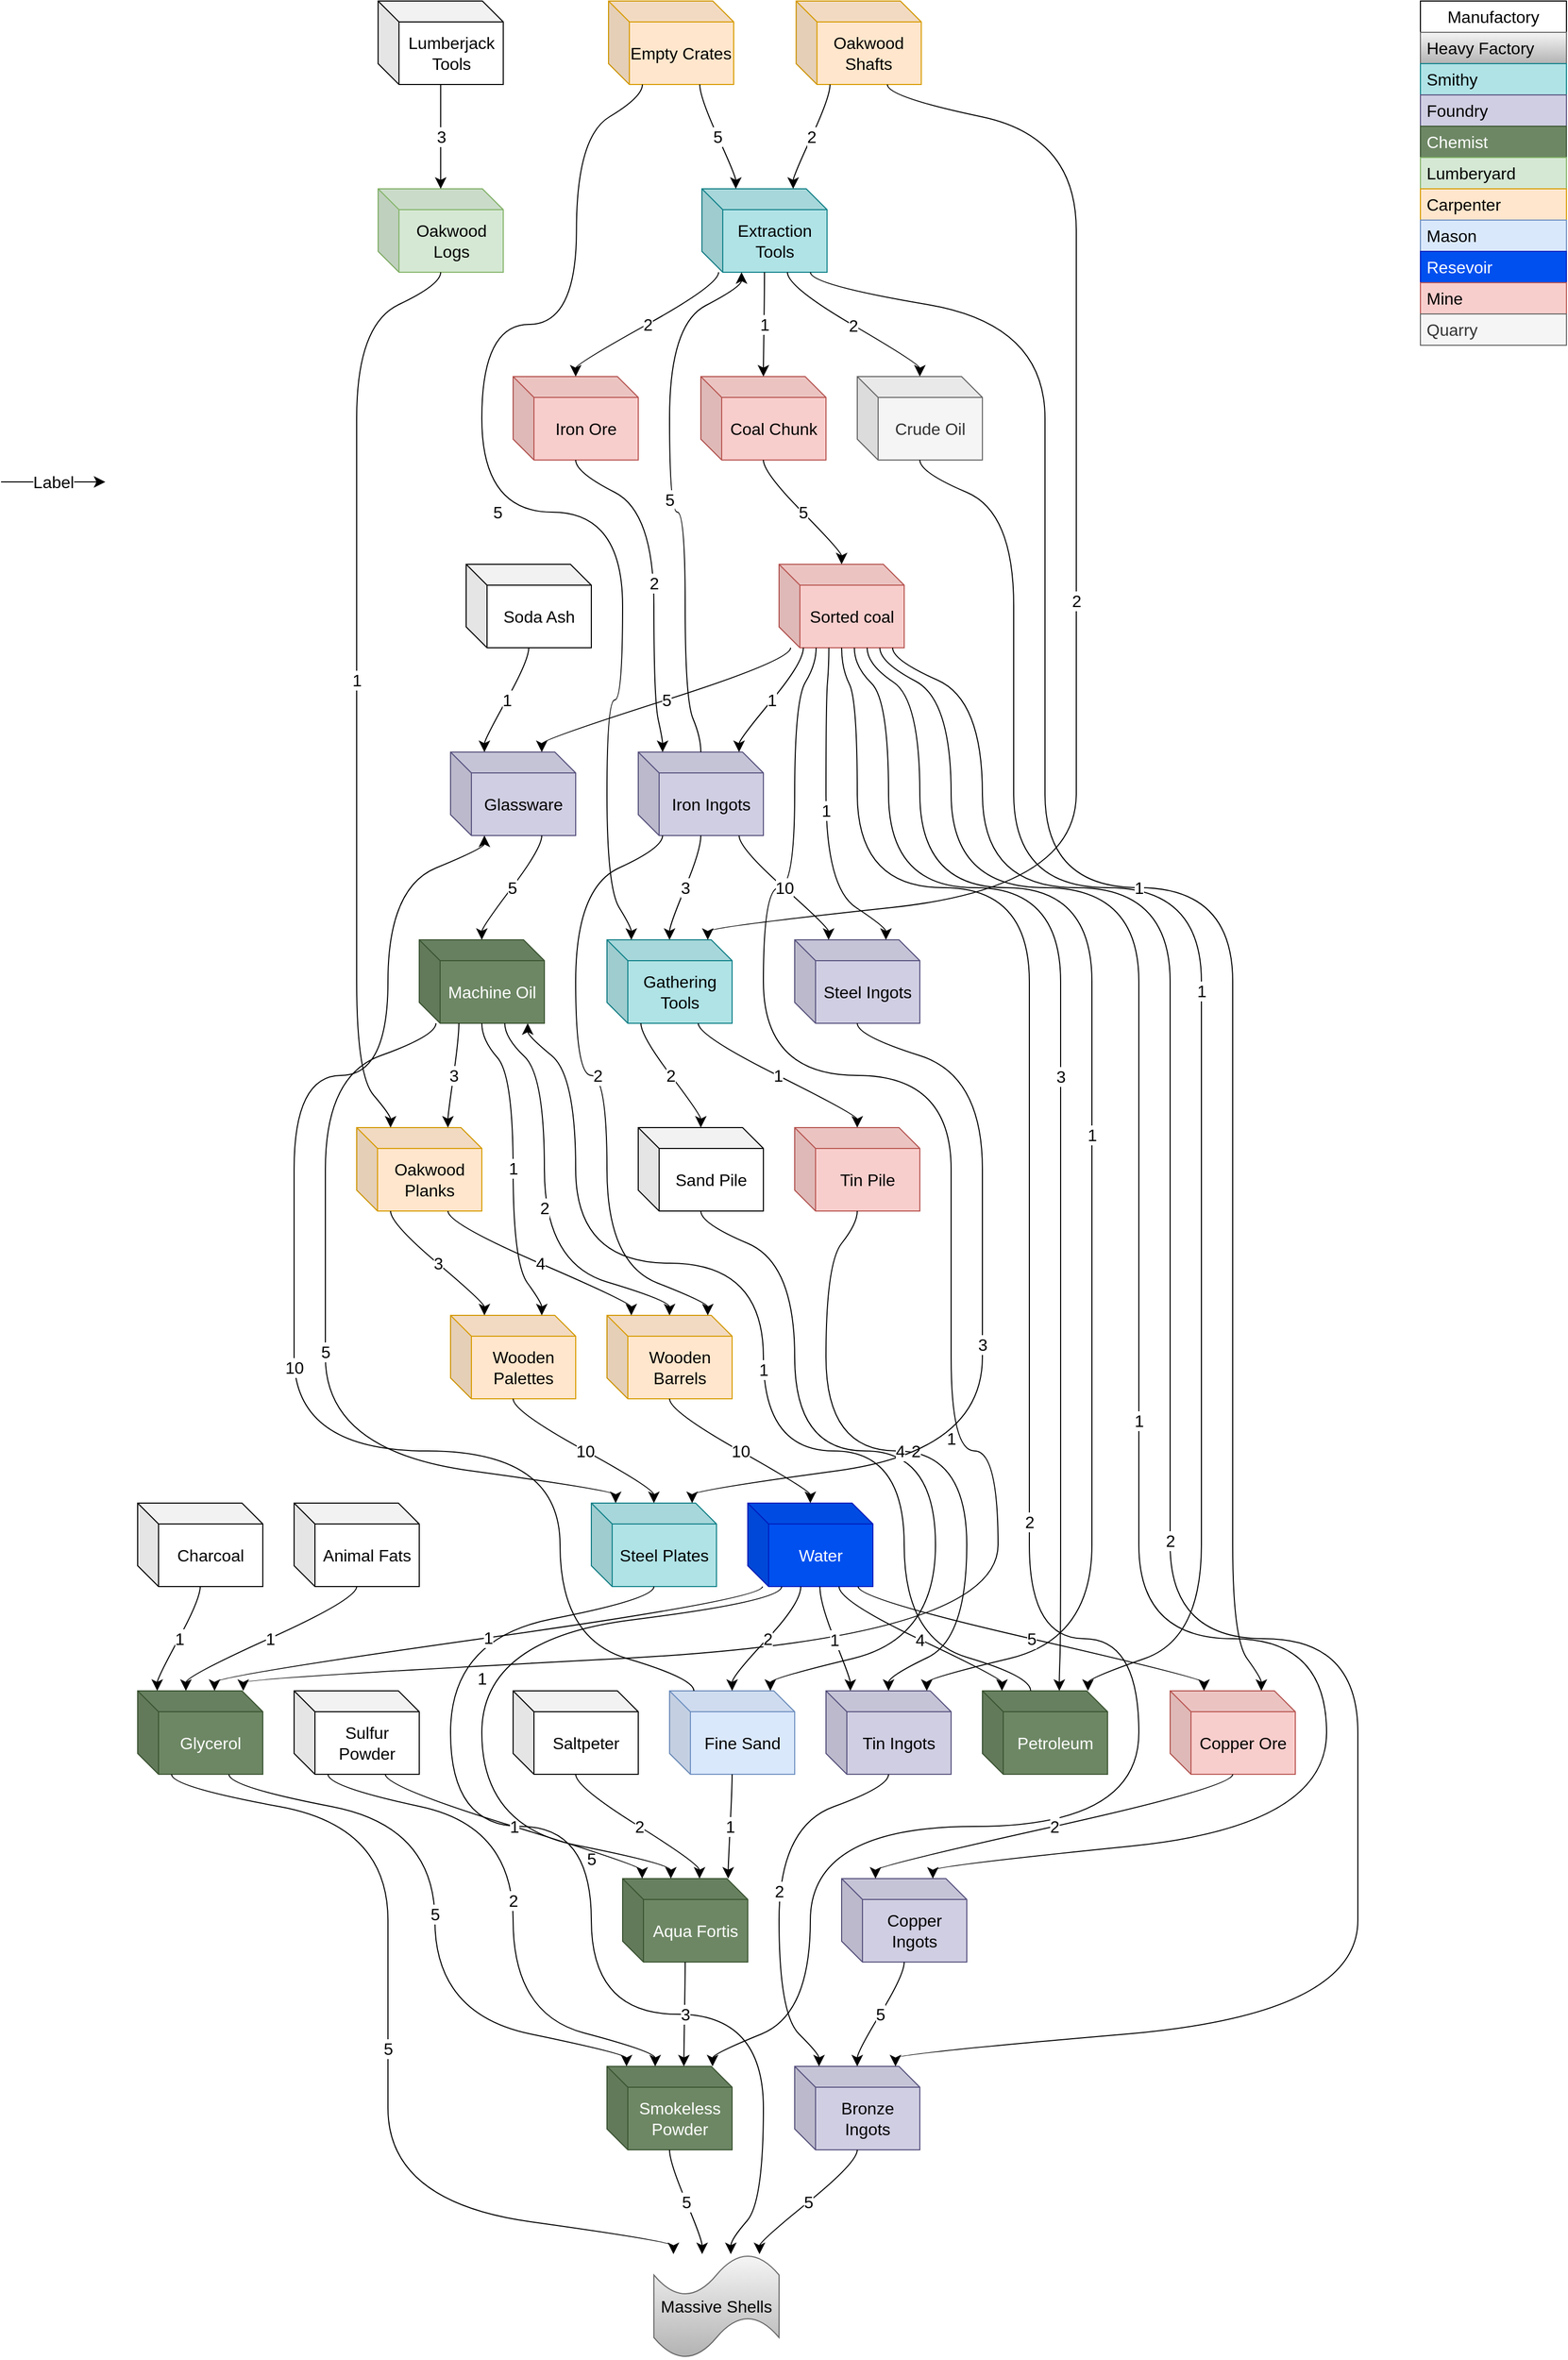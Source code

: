 <mxfile version="22.1.0" type="github">
  <diagram name="Page-1" id="7K8ZteK-jdu3OoJQV833">
    <mxGraphModel dx="2423" dy="1726" grid="0" gridSize="10" guides="1" tooltips="1" connect="0" arrows="0" fold="1" page="0" pageScale="1" pageWidth="1169" pageHeight="827" math="0" shadow="0">
      <root>
        <mxCell id="0" />
        <mxCell id="1" parent="0" />
        <mxCell id="yxDpOZDk2D4iF1txQsUS-1" value="Massive Shells" style="shape=tape;whiteSpace=wrap;html=1;fontSize=16;fillColor=#f5f5f5;strokeColor=#666666;gradientColor=#b3b3b3;" vertex="1" parent="1">
          <mxGeometry x="495" y="2160" width="120" height="100" as="geometry" />
        </mxCell>
        <mxCell id="yxDpOZDk2D4iF1txQsUS-2" value="Smokeless Powder" style="shape=cube;whiteSpace=wrap;html=1;boundedLbl=1;backgroundOutline=1;darkOpacity=0.05;darkOpacity2=0.1;fontSize=16;fillColor=#6d8764;fontColor=#ffffff;strokeColor=#3A5431;" vertex="1" parent="1">
          <mxGeometry x="450" y="1980" width="120" height="80" as="geometry" />
        </mxCell>
        <mxCell id="yxDpOZDk2D4iF1txQsUS-3" value="Bronze Ingots" style="shape=cube;whiteSpace=wrap;html=1;boundedLbl=1;backgroundOutline=1;darkOpacity=0.05;darkOpacity2=0.1;fontSize=16;fillColor=#d0cee2;strokeColor=#56517e;" vertex="1" parent="1">
          <mxGeometry x="630" y="1980" width="120" height="80" as="geometry" />
        </mxCell>
        <mxCell id="yxDpOZDk2D4iF1txQsUS-4" value="Steel Plates" style="shape=cube;whiteSpace=wrap;html=1;boundedLbl=1;backgroundOutline=1;darkOpacity=0.05;darkOpacity2=0.1;fontSize=16;fillColor=#b0e3e6;strokeColor=#0e8088;" vertex="1" parent="1">
          <mxGeometry x="435" y="1440" width="120" height="80" as="geometry" />
        </mxCell>
        <mxCell id="yxDpOZDk2D4iF1txQsUS-5" value="Glycerol" style="shape=cube;whiteSpace=wrap;html=1;boundedLbl=1;backgroundOutline=1;darkOpacity=0.05;darkOpacity2=0.1;fontSize=16;fillColor=#6d8764;fontColor=#ffffff;strokeColor=#3A5431;" vertex="1" parent="1">
          <mxGeometry y="1620" width="120" height="80" as="geometry" />
        </mxCell>
        <mxCell id="yxDpOZDk2D4iF1txQsUS-6" value="" style="endArrow=classic;html=1;rounded=0;fontSize=12;startSize=8;endSize=8;curved=1;noEdgeStyle=1;orthogonal=1;" edge="1" parent="1" source="yxDpOZDk2D4iF1txQsUS-2" target="yxDpOZDk2D4iF1txQsUS-1">
          <mxGeometry relative="1" as="geometry">
            <mxPoint x="98" y="177" as="sourcePoint" />
            <mxPoint x="155" y="237" as="targetPoint" />
            <Array as="points">
              <mxPoint x="510" y="2072" />
              <mxPoint x="541.25" y="2146" />
            </Array>
          </mxGeometry>
        </mxCell>
        <mxCell id="yxDpOZDk2D4iF1txQsUS-7" value="5" style="edgeLabel;resizable=0;html=1;align=center;verticalAlign=middle;fontSize=16;" connectable="0" vertex="1" parent="yxDpOZDk2D4iF1txQsUS-6">
          <mxGeometry relative="1" as="geometry" />
        </mxCell>
        <mxCell id="yxDpOZDk2D4iF1txQsUS-8" value="" style="endArrow=classic;html=1;rounded=0;fontSize=12;startSize=8;endSize=8;curved=1;noEdgeStyle=1;orthogonal=1;" edge="1" parent="1" source="yxDpOZDk2D4iF1txQsUS-4" target="yxDpOZDk2D4iF1txQsUS-1">
          <mxGeometry relative="1" as="geometry">
            <mxPoint x="366" y="216" as="sourcePoint" />
            <mxPoint x="431" y="271" as="targetPoint" />
            <Array as="points">
              <mxPoint x="495" y="1532" />
              <mxPoint x="300" y="1570" />
              <mxPoint x="300" y="1750" />
              <mxPoint x="435" y="1750" />
              <mxPoint x="435" y="1930" />
              <mxPoint x="600" y="1930" />
              <mxPoint x="600" y="2110" />
              <mxPoint x="568.75" y="2146" />
            </Array>
          </mxGeometry>
        </mxCell>
        <mxCell id="yxDpOZDk2D4iF1txQsUS-9" value="5" style="edgeLabel;resizable=0;html=1;align=center;verticalAlign=middle;fontSize=16;" connectable="0" vertex="1" parent="yxDpOZDk2D4iF1txQsUS-8">
          <mxGeometry relative="1" as="geometry" />
        </mxCell>
        <mxCell id="yxDpOZDk2D4iF1txQsUS-10" value="" style="endArrow=classic;html=1;rounded=0;fontSize=12;startSize=8;endSize=8;curved=1;noEdgeStyle=1;orthogonal=1;" edge="1" parent="1" source="yxDpOZDk2D4iF1txQsUS-5" target="yxDpOZDk2D4iF1txQsUS-1">
          <mxGeometry relative="1" as="geometry">
            <mxPoint x="341" y="284" as="sourcePoint" />
            <mxPoint x="441" y="281" as="targetPoint" />
            <Array as="points">
              <mxPoint x="32.5" y="1712" />
              <mxPoint x="240" y="1750" />
              <mxPoint x="240" y="1930" />
              <mxPoint x="240" y="1930" />
              <mxPoint x="240" y="2110" />
              <mxPoint x="513.75" y="2148" />
            </Array>
          </mxGeometry>
        </mxCell>
        <mxCell id="yxDpOZDk2D4iF1txQsUS-11" value="5" style="edgeLabel;resizable=0;html=1;align=center;verticalAlign=middle;fontSize=16;" connectable="0" vertex="1" parent="yxDpOZDk2D4iF1txQsUS-10">
          <mxGeometry relative="1" as="geometry" />
        </mxCell>
        <mxCell id="yxDpOZDk2D4iF1txQsUS-13" value="" style="endArrow=classic;html=1;rounded=0;fontSize=12;startSize=8;endSize=8;curved=1;noEdgeStyle=1;orthogonal=1;" edge="1" parent="1" source="yxDpOZDk2D4iF1txQsUS-3" target="yxDpOZDk2D4iF1txQsUS-1">
          <mxGeometry relative="1" as="geometry">
            <mxPoint x="351" y="291" as="sourcePoint" />
            <mxPoint x="451" y="291" as="targetPoint" />
            <Array as="points">
              <mxPoint x="690" y="2072" />
              <mxPoint x="596.25" y="2148" />
            </Array>
          </mxGeometry>
        </mxCell>
        <mxCell id="yxDpOZDk2D4iF1txQsUS-14" value="5" style="edgeLabel;resizable=0;html=1;align=center;verticalAlign=middle;fontSize=16;" connectable="0" vertex="1" parent="yxDpOZDk2D4iF1txQsUS-13">
          <mxGeometry relative="1" as="geometry" />
        </mxCell>
        <mxCell id="yxDpOZDk2D4iF1txQsUS-15" value="Manufactory" style="swimlane;fontStyle=0;childLayout=stackLayout;horizontal=1;startSize=30;horizontalStack=0;resizeParent=1;resizeParentMax=0;resizeLast=0;collapsible=1;marginBottom=0;whiteSpace=wrap;html=1;fontSize=16;" vertex="1" parent="1">
          <mxGeometry x="1230" width="140" height="330" as="geometry" />
        </mxCell>
        <mxCell id="yxDpOZDk2D4iF1txQsUS-16" value="Heavy Factory" style="text;strokeColor=#666666;fillColor=#f5f5f5;align=left;verticalAlign=middle;spacingLeft=4;spacingRight=4;overflow=hidden;points=[[0,0.5],[1,0.5]];portConstraint=eastwest;rotatable=0;whiteSpace=wrap;html=1;fontSize=16;gradientColor=#b3b3b3;" vertex="1" parent="yxDpOZDk2D4iF1txQsUS-15">
          <mxGeometry y="30" width="140" height="30" as="geometry" />
        </mxCell>
        <mxCell id="yxDpOZDk2D4iF1txQsUS-17" value="Smithy" style="text;strokeColor=#0e8088;fillColor=#b0e3e6;align=left;verticalAlign=middle;spacingLeft=4;spacingRight=4;overflow=hidden;points=[[0,0.5],[1,0.5]];portConstraint=eastwest;rotatable=0;whiteSpace=wrap;html=1;fontSize=16;" vertex="1" parent="yxDpOZDk2D4iF1txQsUS-15">
          <mxGeometry y="60" width="140" height="30" as="geometry" />
        </mxCell>
        <mxCell id="yxDpOZDk2D4iF1txQsUS-29" value="Foundry" style="text;strokeColor=#56517e;fillColor=#d0cee2;align=left;verticalAlign=middle;spacingLeft=4;spacingRight=4;overflow=hidden;points=[[0,0.5],[1,0.5]];portConstraint=eastwest;rotatable=0;whiteSpace=wrap;html=1;fontSize=16;" vertex="1" parent="yxDpOZDk2D4iF1txQsUS-15">
          <mxGeometry y="90" width="140" height="30" as="geometry" />
        </mxCell>
        <mxCell id="yxDpOZDk2D4iF1txQsUS-28" value="Chemist" style="text;strokeColor=#3A5431;fillColor=#6d8764;align=left;verticalAlign=middle;spacingLeft=4;spacingRight=4;overflow=hidden;points=[[0,0.5],[1,0.5]];portConstraint=eastwest;rotatable=0;whiteSpace=wrap;html=1;fontSize=16;fontColor=#ffffff;" vertex="1" parent="yxDpOZDk2D4iF1txQsUS-15">
          <mxGeometry y="120" width="140" height="30" as="geometry" />
        </mxCell>
        <mxCell id="yxDpOZDk2D4iF1txQsUS-117" value="Lumberyard" style="text;strokeColor=#82b366;fillColor=#d5e8d4;align=left;verticalAlign=middle;spacingLeft=4;spacingRight=4;overflow=hidden;points=[[0,0.5],[1,0.5]];portConstraint=eastwest;rotatable=0;whiteSpace=wrap;html=1;fontSize=16;" vertex="1" parent="yxDpOZDk2D4iF1txQsUS-15">
          <mxGeometry y="150" width="140" height="30" as="geometry" />
        </mxCell>
        <mxCell id="yxDpOZDk2D4iF1txQsUS-18" value="Carpenter" style="text;strokeColor=#d79b00;fillColor=#ffe6cc;align=left;verticalAlign=middle;spacingLeft=4;spacingRight=4;overflow=hidden;points=[[0,0.5],[1,0.5]];portConstraint=eastwest;rotatable=0;whiteSpace=wrap;html=1;fontSize=16;" vertex="1" parent="yxDpOZDk2D4iF1txQsUS-15">
          <mxGeometry y="180" width="140" height="30" as="geometry" />
        </mxCell>
        <mxCell id="yxDpOZDk2D4iF1txQsUS-152" value="Mason" style="text;strokeColor=#6c8ebf;fillColor=#dae8fc;align=left;verticalAlign=middle;spacingLeft=4;spacingRight=4;overflow=hidden;points=[[0,0.5],[1,0.5]];portConstraint=eastwest;rotatable=0;whiteSpace=wrap;html=1;fontSize=16;" vertex="1" parent="yxDpOZDk2D4iF1txQsUS-15">
          <mxGeometry y="210" width="140" height="30" as="geometry" />
        </mxCell>
        <mxCell id="yxDpOZDk2D4iF1txQsUS-179" value="Resevoir" style="text;strokeColor=#001DBC;fillColor=#0050ef;align=left;verticalAlign=middle;spacingLeft=4;spacingRight=4;overflow=hidden;points=[[0,0.5],[1,0.5]];portConstraint=eastwest;rotatable=0;whiteSpace=wrap;html=1;fontSize=16;fontColor=#ffffff;" vertex="1" parent="yxDpOZDk2D4iF1txQsUS-15">
          <mxGeometry y="240" width="140" height="30" as="geometry" />
        </mxCell>
        <mxCell id="yxDpOZDk2D4iF1txQsUS-133" value="Mine" style="text;strokeColor=#b85450;fillColor=#f8cecc;align=left;verticalAlign=middle;spacingLeft=4;spacingRight=4;overflow=hidden;points=[[0,0.5],[1,0.5]];portConstraint=eastwest;rotatable=0;whiteSpace=wrap;html=1;fontSize=16;" vertex="1" parent="yxDpOZDk2D4iF1txQsUS-15">
          <mxGeometry y="270" width="140" height="30" as="geometry" />
        </mxCell>
        <mxCell id="yxDpOZDk2D4iF1txQsUS-121" value="Quarry" style="text;strokeColor=#666666;fillColor=#f5f5f5;align=left;verticalAlign=middle;spacingLeft=4;spacingRight=4;overflow=hidden;points=[[0,0.5],[1,0.5]];portConstraint=eastwest;rotatable=0;whiteSpace=wrap;html=1;fontSize=16;fontColor=#333333;" vertex="1" parent="yxDpOZDk2D4iF1txQsUS-15">
          <mxGeometry y="300" width="140" height="30" as="geometry" />
        </mxCell>
        <mxCell id="yxDpOZDk2D4iF1txQsUS-19" value="Steel Ingots" style="shape=cube;whiteSpace=wrap;html=1;boundedLbl=1;backgroundOutline=1;darkOpacity=0.05;darkOpacity2=0.1;fontSize=16;fillColor=#d0cee2;strokeColor=#56517e;" vertex="1" parent="1">
          <mxGeometry x="630" y="900" width="120" height="80" as="geometry" />
        </mxCell>
        <mxCell id="yxDpOZDk2D4iF1txQsUS-20" value="Machine Oil" style="shape=cube;whiteSpace=wrap;html=1;boundedLbl=1;backgroundOutline=1;darkOpacity=0.05;darkOpacity2=0.1;fontSize=16;fillColor=#6d8764;fontColor=#ffffff;strokeColor=#3A5431;" vertex="1" parent="1">
          <mxGeometry x="270" y="900" width="120" height="80" as="geometry" />
        </mxCell>
        <mxCell id="yxDpOZDk2D4iF1txQsUS-21" value="Wooden Palettes" style="shape=cube;whiteSpace=wrap;html=1;boundedLbl=1;backgroundOutline=1;darkOpacity=0.05;darkOpacity2=0.1;fontSize=16;fillColor=#ffe6cc;strokeColor=#d79b00;" vertex="1" parent="1">
          <mxGeometry x="300" y="1260" width="120" height="80" as="geometry" />
        </mxCell>
        <mxCell id="yxDpOZDk2D4iF1txQsUS-22" value="" style="endArrow=classic;html=1;rounded=0;fontSize=12;startSize=8;endSize=8;curved=1;noEdgeStyle=1;orthogonal=1;" edge="1" parent="1" source="yxDpOZDk2D4iF1txQsUS-21" target="yxDpOZDk2D4iF1txQsUS-4">
          <mxGeometry relative="1" as="geometry">
            <mxPoint x="49" y="483" as="sourcePoint" />
            <mxPoint x="149" y="483" as="targetPoint" />
            <Array as="points">
              <mxPoint x="360" y="1352" />
              <mxPoint x="495" y="1426" />
            </Array>
          </mxGeometry>
        </mxCell>
        <mxCell id="yxDpOZDk2D4iF1txQsUS-23" value="10" style="edgeLabel;resizable=0;html=1;align=center;verticalAlign=middle;fontSize=16;" connectable="0" vertex="1" parent="yxDpOZDk2D4iF1txQsUS-22">
          <mxGeometry relative="1" as="geometry" />
        </mxCell>
        <mxCell id="yxDpOZDk2D4iF1txQsUS-24" value="" style="endArrow=classic;html=1;rounded=0;fontSize=12;startSize=8;endSize=8;curved=1;noEdgeStyle=1;orthogonal=1;" edge="1" parent="1" source="yxDpOZDk2D4iF1txQsUS-20" target="yxDpOZDk2D4iF1txQsUS-4">
          <mxGeometry relative="1" as="geometry">
            <mxPoint x="51" y="511" as="sourcePoint" />
            <mxPoint x="151" y="511" as="targetPoint" />
            <Array as="points">
              <mxPoint x="286" y="992" />
              <mxPoint x="180" y="1030" />
              <mxPoint x="180" y="1210" />
              <mxPoint x="180" y="1210" />
              <mxPoint x="180" y="1390" />
              <mxPoint x="458.333" y="1428" />
            </Array>
          </mxGeometry>
        </mxCell>
        <mxCell id="yxDpOZDk2D4iF1txQsUS-25" value="5" style="edgeLabel;resizable=0;html=1;align=center;verticalAlign=middle;fontSize=16;" connectable="0" vertex="1" parent="yxDpOZDk2D4iF1txQsUS-24">
          <mxGeometry relative="1" as="geometry" />
        </mxCell>
        <mxCell id="yxDpOZDk2D4iF1txQsUS-30" value="Copper Ingots" style="shape=cube;whiteSpace=wrap;html=1;boundedLbl=1;backgroundOutline=1;darkOpacity=0.05;darkOpacity2=0.1;fontSize=16;fillColor=#d0cee2;strokeColor=#56517e;" vertex="1" parent="1">
          <mxGeometry x="675" y="1800" width="120" height="80" as="geometry" />
        </mxCell>
        <mxCell id="yxDpOZDk2D4iF1txQsUS-31" value="Tin Ingots" style="shape=cube;whiteSpace=wrap;html=1;boundedLbl=1;backgroundOutline=1;darkOpacity=0.05;darkOpacity2=0.1;fontSize=16;fillColor=#d0cee2;strokeColor=#56517e;" vertex="1" parent="1">
          <mxGeometry x="660" y="1620" width="120" height="80" as="geometry" />
        </mxCell>
        <mxCell id="yxDpOZDk2D4iF1txQsUS-33" value="Sorted coal" style="shape=cube;whiteSpace=wrap;html=1;boundedLbl=1;backgroundOutline=1;darkOpacity=0.05;darkOpacity2=0.1;fontSize=16;fillColor=#f8cecc;strokeColor=#b85450;" vertex="1" parent="1">
          <mxGeometry x="615" y="540" width="120" height="80" as="geometry" />
        </mxCell>
        <mxCell id="yxDpOZDk2D4iF1txQsUS-34" value="" style="endArrow=classic;html=1;rounded=0;fontSize=12;startSize=8;endSize=8;curved=1;noEdgeStyle=1;orthogonal=1;" edge="1" parent="1" source="yxDpOZDk2D4iF1txQsUS-30" target="yxDpOZDk2D4iF1txQsUS-3">
          <mxGeometry relative="1" as="geometry">
            <mxPoint x="-130" y="433" as="sourcePoint" />
            <mxPoint x="-46" y="433" as="targetPoint" />
            <Array as="points">
              <mxPoint x="735" y="1892" />
              <mxPoint x="690" y="1966" />
            </Array>
          </mxGeometry>
        </mxCell>
        <mxCell id="yxDpOZDk2D4iF1txQsUS-35" value="5" style="edgeLabel;resizable=0;html=1;align=center;verticalAlign=middle;fontSize=16;" connectable="0" vertex="1" parent="yxDpOZDk2D4iF1txQsUS-34">
          <mxGeometry relative="1" as="geometry" />
        </mxCell>
        <mxCell id="yxDpOZDk2D4iF1txQsUS-36" value="" style="endArrow=classic;html=1;rounded=0;fontSize=12;startSize=8;endSize=8;curved=1;noEdgeStyle=1;orthogonal=1;" edge="1" parent="1" source="yxDpOZDk2D4iF1txQsUS-31" target="yxDpOZDk2D4iF1txQsUS-3">
          <mxGeometry relative="1" as="geometry">
            <mxPoint x="-115" y="471" as="sourcePoint" />
            <mxPoint x="-15" y="471" as="targetPoint" />
            <Array as="points">
              <mxPoint x="720" y="1712" />
              <mxPoint x="615" y="1750" />
              <mxPoint x="615" y="1930" />
              <mxPoint x="653.333" y="1968" />
            </Array>
          </mxGeometry>
        </mxCell>
        <mxCell id="yxDpOZDk2D4iF1txQsUS-37" value="2" style="edgeLabel;resizable=0;html=1;align=center;verticalAlign=middle;fontSize=16;" connectable="0" vertex="1" parent="yxDpOZDk2D4iF1txQsUS-36">
          <mxGeometry relative="1" as="geometry" />
        </mxCell>
        <mxCell id="yxDpOZDk2D4iF1txQsUS-38" value="" style="endArrow=classic;html=1;rounded=0;fontSize=12;startSize=8;endSize=8;curved=1;noEdgeStyle=1;orthogonal=1;" edge="1" parent="1" source="yxDpOZDk2D4iF1txQsUS-33" target="yxDpOZDk2D4iF1txQsUS-3">
          <mxGeometry relative="1" as="geometry">
            <mxPoint x="-137" y="511" as="sourcePoint" />
            <mxPoint x="-37" y="511" as="targetPoint" />
            <Array as="points">
              <mxPoint x="723.889" y="632" />
              <mxPoint x="810" y="670" />
              <mxPoint x="810" y="850" />
              <mxPoint x="990" y="850" />
              <mxPoint x="990" y="1030" />
              <mxPoint x="990" y="1030" />
              <mxPoint x="990" y="1210" />
              <mxPoint x="990" y="1210" />
              <mxPoint x="990" y="1390" />
              <mxPoint x="990" y="1390" />
              <mxPoint x="990" y="1570" />
              <mxPoint x="1170" y="1570" />
              <mxPoint x="1170" y="1750" />
              <mxPoint x="1170" y="1750" />
              <mxPoint x="1170" y="1930" />
              <mxPoint x="726.667" y="1968" />
            </Array>
          </mxGeometry>
        </mxCell>
        <mxCell id="yxDpOZDk2D4iF1txQsUS-39" value="2" style="edgeLabel;resizable=0;html=1;align=center;verticalAlign=middle;fontSize=16;" connectable="0" vertex="1" parent="yxDpOZDk2D4iF1txQsUS-38">
          <mxGeometry relative="1" as="geometry" />
        </mxCell>
        <mxCell id="yxDpOZDk2D4iF1txQsUS-40" value="Animal Fats" style="shape=cube;whiteSpace=wrap;html=1;boundedLbl=1;backgroundOutline=1;darkOpacity=0.05;darkOpacity2=0.1;fontSize=16;" vertex="1" parent="1">
          <mxGeometry x="150" y="1440" width="120" height="80" as="geometry" />
        </mxCell>
        <mxCell id="yxDpOZDk2D4iF1txQsUS-41" value="Charcoal" style="shape=cube;whiteSpace=wrap;html=1;boundedLbl=1;backgroundOutline=1;darkOpacity=0.05;darkOpacity2=0.1;fontSize=16;" vertex="1" parent="1">
          <mxGeometry y="1440" width="120" height="80" as="geometry" />
        </mxCell>
        <mxCell id="yxDpOZDk2D4iF1txQsUS-42" value="Water" style="shape=cube;whiteSpace=wrap;html=1;boundedLbl=1;backgroundOutline=1;darkOpacity=0.05;darkOpacity2=0.1;fontSize=16;fillColor=#0050ef;fontColor=#ffffff;strokeColor=#001DBC;" vertex="1" parent="1">
          <mxGeometry x="585" y="1440" width="120" height="80" as="geometry" />
        </mxCell>
        <mxCell id="yxDpOZDk2D4iF1txQsUS-43" value="" style="endArrow=classic;html=1;rounded=0;fontSize=12;startSize=8;endSize=8;curved=1;noEdgeStyle=1;orthogonal=1;" edge="1" parent="1" source="yxDpOZDk2D4iF1txQsUS-33" target="yxDpOZDk2D4iF1txQsUS-5">
          <mxGeometry relative="1" as="geometry">
            <mxPoint x="-157" y="568" as="sourcePoint" />
            <mxPoint x="-57" y="568" as="targetPoint" />
            <Array as="points">
              <mxPoint x="650.556" y="636" />
              <mxPoint x="630" y="670" />
              <mxPoint x="630" y="850" />
              <mxPoint x="600" y="850" />
              <mxPoint x="600" y="1030" />
              <mxPoint x="780" y="1030" />
              <mxPoint x="780" y="1210" />
              <mxPoint x="780" y="1210" />
              <mxPoint x="780" y="1390" />
              <mxPoint x="825" y="1390" />
              <mxPoint x="825" y="1570" />
              <mxPoint x="101.25" y="1608" />
            </Array>
          </mxGeometry>
        </mxCell>
        <mxCell id="yxDpOZDk2D4iF1txQsUS-44" value="1" style="edgeLabel;resizable=0;html=1;align=center;verticalAlign=middle;fontSize=16;" connectable="0" vertex="1" parent="yxDpOZDk2D4iF1txQsUS-43">
          <mxGeometry relative="1" as="geometry" />
        </mxCell>
        <mxCell id="yxDpOZDk2D4iF1txQsUS-45" value="" style="endArrow=classic;html=1;rounded=0;fontSize=12;startSize=8;endSize=8;curved=1;noEdgeStyle=1;orthogonal=1;" edge="1" parent="1" source="yxDpOZDk2D4iF1txQsUS-42" target="yxDpOZDk2D4iF1txQsUS-5">
          <mxGeometry relative="1" as="geometry">
            <mxPoint x="-153" y="551" as="sourcePoint" />
            <mxPoint x="-53" y="551" as="targetPoint" />
            <Array as="points">
              <mxPoint x="599.167" y="1532" />
              <mxPoint x="73.75" y="1606" />
            </Array>
          </mxGeometry>
        </mxCell>
        <mxCell id="yxDpOZDk2D4iF1txQsUS-46" value="1" style="edgeLabel;resizable=0;html=1;align=center;verticalAlign=middle;fontSize=16;" connectable="0" vertex="1" parent="yxDpOZDk2D4iF1txQsUS-45">
          <mxGeometry relative="1" as="geometry" />
        </mxCell>
        <mxCell id="yxDpOZDk2D4iF1txQsUS-47" value="" style="endArrow=classic;html=1;rounded=0;fontSize=12;startSize=8;endSize=8;curved=1;noEdgeStyle=1;orthogonal=1;" edge="1" parent="1" source="yxDpOZDk2D4iF1txQsUS-41" target="yxDpOZDk2D4iF1txQsUS-5">
          <mxGeometry relative="1" as="geometry">
            <mxPoint x="-126" y="494" as="sourcePoint" />
            <mxPoint x="-26" y="494" as="targetPoint" />
            <Array as="points">
              <mxPoint x="60" y="1532" />
              <mxPoint x="18.75" y="1608" />
            </Array>
          </mxGeometry>
        </mxCell>
        <mxCell id="yxDpOZDk2D4iF1txQsUS-48" value="1" style="edgeLabel;resizable=0;html=1;align=center;verticalAlign=middle;fontSize=16;" connectable="0" vertex="1" parent="yxDpOZDk2D4iF1txQsUS-47">
          <mxGeometry relative="1" as="geometry" />
        </mxCell>
        <mxCell id="yxDpOZDk2D4iF1txQsUS-49" value="" style="endArrow=classic;html=1;rounded=0;fontSize=12;startSize=8;endSize=8;curved=1;noEdgeStyle=1;orthogonal=1;" edge="1" parent="1" source="yxDpOZDk2D4iF1txQsUS-40" target="yxDpOZDk2D4iF1txQsUS-5">
          <mxGeometry relative="1" as="geometry">
            <mxPoint x="-98" y="541" as="sourcePoint" />
            <mxPoint x="-19" y="543" as="targetPoint" />
            <Array as="points">
              <mxPoint x="210" y="1532" />
              <mxPoint x="46.25" y="1606" />
            </Array>
          </mxGeometry>
        </mxCell>
        <mxCell id="yxDpOZDk2D4iF1txQsUS-50" value="1" style="edgeLabel;resizable=0;html=1;align=center;verticalAlign=middle;fontSize=16;" connectable="0" vertex="1" parent="yxDpOZDk2D4iF1txQsUS-49">
          <mxGeometry relative="1" as="geometry" />
        </mxCell>
        <mxCell id="yxDpOZDk2D4iF1txQsUS-51" value="Aqua Fortis" style="shape=cube;whiteSpace=wrap;html=1;boundedLbl=1;backgroundOutline=1;darkOpacity=0.05;darkOpacity2=0.1;fontSize=16;fillColor=#6d8764;fontColor=#ffffff;strokeColor=#3A5431;" vertex="1" parent="1">
          <mxGeometry x="465" y="1800" width="120" height="80" as="geometry" />
        </mxCell>
        <mxCell id="yxDpOZDk2D4iF1txQsUS-52" value="Sulfur Powder" style="shape=cube;whiteSpace=wrap;html=1;boundedLbl=1;backgroundOutline=1;darkOpacity=0.05;darkOpacity2=0.1;fontSize=16;" vertex="1" parent="1">
          <mxGeometry x="150" y="1620" width="120" height="80" as="geometry" />
        </mxCell>
        <mxCell id="yxDpOZDk2D4iF1txQsUS-53" value="" style="endArrow=classic;html=1;rounded=0;fontSize=12;startSize=8;endSize=8;curved=1;noEdgeStyle=1;orthogonal=1;" edge="1" parent="1" source="yxDpOZDk2D4iF1txQsUS-51" target="yxDpOZDk2D4iF1txQsUS-2">
          <mxGeometry relative="1" as="geometry">
            <mxPoint x="-236" y="449" as="sourcePoint" />
            <mxPoint x="-136" y="449" as="targetPoint" />
            <Array as="points">
              <mxPoint x="525" y="1892" />
              <mxPoint x="523.75" y="1966" />
            </Array>
          </mxGeometry>
        </mxCell>
        <mxCell id="yxDpOZDk2D4iF1txQsUS-54" value="3" style="edgeLabel;resizable=0;html=1;align=center;verticalAlign=middle;fontSize=16;" connectable="0" vertex="1" parent="yxDpOZDk2D4iF1txQsUS-53">
          <mxGeometry relative="1" as="geometry" />
        </mxCell>
        <mxCell id="yxDpOZDk2D4iF1txQsUS-55" value="" style="endArrow=classic;html=1;rounded=0;fontSize=12;startSize=8;endSize=8;curved=1;noEdgeStyle=1;orthogonal=1;" edge="1" parent="1" source="yxDpOZDk2D4iF1txQsUS-52" target="yxDpOZDk2D4iF1txQsUS-2">
          <mxGeometry relative="1" as="geometry">
            <mxPoint x="-211" y="531" as="sourcePoint" />
            <mxPoint x="-111" y="531" as="targetPoint" />
            <Array as="points">
              <mxPoint x="182.5" y="1712" />
              <mxPoint x="360" y="1750" />
              <mxPoint x="360" y="1930" />
              <mxPoint x="496.25" y="1966" />
            </Array>
          </mxGeometry>
        </mxCell>
        <mxCell id="yxDpOZDk2D4iF1txQsUS-56" value="2" style="edgeLabel;resizable=0;html=1;align=center;verticalAlign=middle;fontSize=16;" connectable="0" vertex="1" parent="yxDpOZDk2D4iF1txQsUS-55">
          <mxGeometry relative="1" as="geometry" />
        </mxCell>
        <mxCell id="yxDpOZDk2D4iF1txQsUS-57" value="" style="endArrow=classic;html=1;rounded=0;fontSize=12;startSize=8;endSize=8;curved=1;noEdgeStyle=1;orthogonal=1;" edge="1" parent="1" source="yxDpOZDk2D4iF1txQsUS-5" target="yxDpOZDk2D4iF1txQsUS-2">
          <mxGeometry relative="1" as="geometry">
            <mxPoint x="-275" y="1183" as="sourcePoint" />
            <mxPoint x="-175" y="1183" as="targetPoint" />
            <Array as="points">
              <mxPoint x="87.5" y="1712" />
              <mxPoint x="285" y="1750" />
              <mxPoint x="285" y="1930" />
              <mxPoint x="468.75" y="1968" />
            </Array>
          </mxGeometry>
        </mxCell>
        <mxCell id="yxDpOZDk2D4iF1txQsUS-58" value="5" style="edgeLabel;resizable=0;html=1;align=center;verticalAlign=middle;fontSize=16;" connectable="0" vertex="1" parent="yxDpOZDk2D4iF1txQsUS-57">
          <mxGeometry relative="1" as="geometry" />
        </mxCell>
        <mxCell id="yxDpOZDk2D4iF1txQsUS-59" value="" style="endArrow=classic;html=1;rounded=0;fontSize=12;startSize=8;endSize=8;curved=1;noEdgeStyle=1;orthogonal=1;" edge="1" parent="1" source="yxDpOZDk2D4iF1txQsUS-33" target="yxDpOZDk2D4iF1txQsUS-2">
          <mxGeometry relative="1" as="geometry">
            <mxPoint x="-240" y="1258" as="sourcePoint" />
            <mxPoint x="-151" y="1269" as="targetPoint" />
            <Array as="points">
              <mxPoint x="675.0" y="640" />
              <mxPoint x="690" y="670" />
              <mxPoint x="690" y="850" />
              <mxPoint x="855" y="850" />
              <mxPoint x="855" y="1030" />
              <mxPoint x="855" y="1030" />
              <mxPoint x="855" y="1210" />
              <mxPoint x="855" y="1210" />
              <mxPoint x="855" y="1390" />
              <mxPoint x="855" y="1390" />
              <mxPoint x="855" y="1570" />
              <mxPoint x="960" y="1570" />
              <mxPoint x="960" y="1750" />
              <mxPoint x="645" y="1750" />
              <mxPoint x="645" y="1930" />
              <mxPoint x="551.25" y="1968" />
            </Array>
          </mxGeometry>
        </mxCell>
        <mxCell id="yxDpOZDk2D4iF1txQsUS-60" value="2" style="edgeLabel;resizable=0;html=1;align=center;verticalAlign=middle;fontSize=16;" connectable="0" vertex="1" parent="yxDpOZDk2D4iF1txQsUS-59">
          <mxGeometry relative="1" as="geometry" />
        </mxCell>
        <mxCell id="yxDpOZDk2D4iF1txQsUS-61" value="Saltpeter" style="shape=cube;whiteSpace=wrap;html=1;boundedLbl=1;backgroundOutline=1;darkOpacity=0.05;darkOpacity2=0.1;fontSize=16;" vertex="1" parent="1">
          <mxGeometry x="360" y="1620" width="120" height="80" as="geometry" />
        </mxCell>
        <mxCell id="yxDpOZDk2D4iF1txQsUS-62" value="Fine Sand" style="shape=cube;whiteSpace=wrap;html=1;boundedLbl=1;backgroundOutline=1;darkOpacity=0.05;darkOpacity2=0.1;fontSize=16;fillColor=#dae8fc;strokeColor=#6c8ebf;" vertex="1" parent="1">
          <mxGeometry x="510" y="1620" width="120" height="80" as="geometry" />
        </mxCell>
        <mxCell id="yxDpOZDk2D4iF1txQsUS-63" value="" style="endArrow=classic;html=1;rounded=0;fontSize=12;startSize=8;endSize=8;curved=1;noEdgeStyle=1;orthogonal=1;" edge="1" parent="1" source="yxDpOZDk2D4iF1txQsUS-61" target="yxDpOZDk2D4iF1txQsUS-51">
          <mxGeometry relative="1" as="geometry">
            <mxPoint x="-321" y="897" as="sourcePoint" />
            <mxPoint x="-221" y="897" as="targetPoint" />
            <Array as="points">
              <mxPoint x="420" y="1712" />
              <mxPoint x="538.75" y="1786" />
            </Array>
          </mxGeometry>
        </mxCell>
        <mxCell id="yxDpOZDk2D4iF1txQsUS-64" value="2" style="edgeLabel;resizable=0;html=1;align=center;verticalAlign=middle;fontSize=16;" connectable="0" vertex="1" parent="yxDpOZDk2D4iF1txQsUS-63">
          <mxGeometry relative="1" as="geometry" />
        </mxCell>
        <mxCell id="yxDpOZDk2D4iF1txQsUS-65" value="" style="endArrow=classic;html=1;rounded=0;fontSize=12;startSize=8;endSize=8;curved=1;noEdgeStyle=1;orthogonal=1;" edge="1" parent="1" source="yxDpOZDk2D4iF1txQsUS-62" target="yxDpOZDk2D4iF1txQsUS-51">
          <mxGeometry relative="1" as="geometry">
            <mxPoint x="-301" y="961" as="sourcePoint" />
            <mxPoint x="-201" y="961" as="targetPoint" />
            <Array as="points">
              <mxPoint x="570" y="1712" />
              <mxPoint x="566.25" y="1788" />
            </Array>
          </mxGeometry>
        </mxCell>
        <mxCell id="yxDpOZDk2D4iF1txQsUS-66" value="1" style="edgeLabel;resizable=0;html=1;align=center;verticalAlign=middle;fontSize=16;" connectable="0" vertex="1" parent="yxDpOZDk2D4iF1txQsUS-65">
          <mxGeometry relative="1" as="geometry" />
        </mxCell>
        <mxCell id="yxDpOZDk2D4iF1txQsUS-67" value="" style="endArrow=classic;html=1;rounded=0;fontSize=12;startSize=8;endSize=8;curved=1;noEdgeStyle=1;orthogonal=1;" edge="1" parent="1" source="yxDpOZDk2D4iF1txQsUS-52" target="yxDpOZDk2D4iF1txQsUS-51">
          <mxGeometry relative="1" as="geometry">
            <mxPoint x="-313" y="1027" as="sourcePoint" />
            <mxPoint x="-213" y="1027" as="targetPoint" />
            <Array as="points">
              <mxPoint x="237.5" y="1712" />
              <mxPoint x="483.75" y="1788" />
            </Array>
          </mxGeometry>
        </mxCell>
        <mxCell id="yxDpOZDk2D4iF1txQsUS-68" value="1" style="edgeLabel;resizable=0;html=1;align=center;verticalAlign=middle;fontSize=16;" connectable="0" vertex="1" parent="yxDpOZDk2D4iF1txQsUS-67">
          <mxGeometry relative="1" as="geometry" />
        </mxCell>
        <mxCell id="yxDpOZDk2D4iF1txQsUS-69" value="" style="endArrow=classic;html=1;rounded=0;fontSize=12;startSize=8;endSize=8;curved=1;noEdgeStyle=1;orthogonal=1;" edge="1" parent="1" source="yxDpOZDk2D4iF1txQsUS-42" target="yxDpOZDk2D4iF1txQsUS-51">
          <mxGeometry relative="1" as="geometry">
            <mxPoint x="-281" y="1085" as="sourcePoint" />
            <mxPoint x="-181" y="1085" as="targetPoint" />
            <Array as="points">
              <mxPoint x="617.5" y="1534" />
              <mxPoint x="330" y="1570" />
              <mxPoint x="330" y="1750" />
              <mxPoint x="511.25" y="1786" />
            </Array>
          </mxGeometry>
        </mxCell>
        <mxCell id="yxDpOZDk2D4iF1txQsUS-70" value="1" style="edgeLabel;resizable=0;html=1;align=center;verticalAlign=middle;fontSize=16;" connectable="0" vertex="1" parent="yxDpOZDk2D4iF1txQsUS-69">
          <mxGeometry relative="1" as="geometry" />
        </mxCell>
        <mxCell id="yxDpOZDk2D4iF1txQsUS-71" value="Petroleum" style="shape=cube;whiteSpace=wrap;html=1;boundedLbl=1;backgroundOutline=1;darkOpacity=0.05;darkOpacity2=0.1;fontSize=16;fillColor=#6d8764;fontColor=#ffffff;strokeColor=#3A5431;" vertex="1" parent="1">
          <mxGeometry x="810" y="1620" width="120" height="80" as="geometry" />
        </mxCell>
        <mxCell id="yxDpOZDk2D4iF1txQsUS-72" value="Glassware" style="shape=cube;whiteSpace=wrap;html=1;boundedLbl=1;backgroundOutline=1;darkOpacity=0.05;darkOpacity2=0.1;fontSize=16;fillColor=#d0cee2;strokeColor=#56517e;" vertex="1" parent="1">
          <mxGeometry x="300" y="720" width="120" height="80" as="geometry" />
        </mxCell>
        <mxCell id="yxDpOZDk2D4iF1txQsUS-73" value="" style="endArrow=classic;html=1;rounded=0;fontSize=12;startSize=8;endSize=8;curved=1;noEdgeStyle=1;orthogonal=1;" edge="1" parent="1" source="yxDpOZDk2D4iF1txQsUS-71" target="yxDpOZDk2D4iF1txQsUS-20">
          <mxGeometry relative="1" as="geometry">
            <mxPoint x="-277" y="411" as="sourcePoint" />
            <mxPoint x="-177" y="411" as="targetPoint" />
            <Array as="points">
              <mxPoint x="856.25" y="1606" />
              <mxPoint x="735" y="1570" />
              <mxPoint x="735" y="1390" />
              <mxPoint x="600" y="1390" />
              <mxPoint x="600" y="1210" />
              <mxPoint x="420" y="1210" />
              <mxPoint x="420" y="1030" />
              <mxPoint x="374" y="992" />
            </Array>
          </mxGeometry>
        </mxCell>
        <mxCell id="yxDpOZDk2D4iF1txQsUS-74" value="1" style="edgeLabel;resizable=0;html=1;align=center;verticalAlign=middle;fontSize=16;" connectable="0" vertex="1" parent="yxDpOZDk2D4iF1txQsUS-73">
          <mxGeometry relative="1" as="geometry" />
        </mxCell>
        <mxCell id="yxDpOZDk2D4iF1txQsUS-75" value="" style="endArrow=classic;html=1;rounded=0;fontSize=12;startSize=8;endSize=8;curved=1;noEdgeStyle=1;orthogonal=1;" edge="1" parent="1" source="yxDpOZDk2D4iF1txQsUS-72" target="yxDpOZDk2D4iF1txQsUS-20">
          <mxGeometry relative="1" as="geometry">
            <mxPoint x="-237" y="517" as="sourcePoint" />
            <mxPoint x="-137" y="517" as="targetPoint" />
            <Array as="points">
              <mxPoint x="387.5" y="812" />
              <mxPoint x="330" y="888" />
            </Array>
          </mxGeometry>
        </mxCell>
        <mxCell id="yxDpOZDk2D4iF1txQsUS-76" value="5" style="edgeLabel;resizable=0;html=1;align=center;verticalAlign=middle;fontSize=16;" connectable="0" vertex="1" parent="yxDpOZDk2D4iF1txQsUS-75">
          <mxGeometry relative="1" as="geometry" />
        </mxCell>
        <mxCell id="yxDpOZDk2D4iF1txQsUS-77" value="Iron Ingots" style="shape=cube;whiteSpace=wrap;html=1;boundedLbl=1;backgroundOutline=1;darkOpacity=0.05;darkOpacity2=0.1;fontSize=16;fillColor=#d0cee2;strokeColor=#56517e;" vertex="1" parent="1">
          <mxGeometry x="480" y="720" width="120" height="80" as="geometry" />
        </mxCell>
        <mxCell id="yxDpOZDk2D4iF1txQsUS-78" value="" style="endArrow=classic;html=1;rounded=0;fontSize=12;startSize=8;endSize=8;curved=1;noEdgeStyle=1;orthogonal=1;" edge="1" parent="1" source="yxDpOZDk2D4iF1txQsUS-77" target="yxDpOZDk2D4iF1txQsUS-19">
          <mxGeometry relative="1" as="geometry">
            <mxPoint x="619" y="163" as="sourcePoint" />
            <mxPoint x="719" y="163" as="targetPoint" />
            <Array as="points">
              <mxPoint x="576.667" y="812" />
              <mxPoint x="662.5" y="888" />
            </Array>
          </mxGeometry>
        </mxCell>
        <mxCell id="yxDpOZDk2D4iF1txQsUS-79" value="10" style="edgeLabel;resizable=0;html=1;align=center;verticalAlign=middle;fontSize=16;" connectable="0" vertex="1" parent="yxDpOZDk2D4iF1txQsUS-78">
          <mxGeometry relative="1" as="geometry" />
        </mxCell>
        <mxCell id="yxDpOZDk2D4iF1txQsUS-80" value="" style="endArrow=classic;html=1;rounded=0;fontSize=12;startSize=8;endSize=8;curved=1;noEdgeStyle=1;orthogonal=1;" edge="1" parent="1" source="yxDpOZDk2D4iF1txQsUS-33" target="yxDpOZDk2D4iF1txQsUS-19">
          <mxGeometry relative="1" as="geometry">
            <mxPoint x="685" y="235" as="sourcePoint" />
            <mxPoint x="785" y="235" as="targetPoint" />
            <Array as="points">
              <mxPoint x="662.778" y="638" />
              <mxPoint x="660" y="670" />
              <mxPoint x="660" y="850" />
              <mxPoint x="717.5" y="888" />
            </Array>
          </mxGeometry>
        </mxCell>
        <mxCell id="yxDpOZDk2D4iF1txQsUS-81" value="1" style="edgeLabel;resizable=0;html=1;align=center;verticalAlign=middle;fontSize=16;" connectable="0" vertex="1" parent="yxDpOZDk2D4iF1txQsUS-80">
          <mxGeometry relative="1" as="geometry" />
        </mxCell>
        <mxCell id="yxDpOZDk2D4iF1txQsUS-82" value="Copper Ore" style="shape=cube;whiteSpace=wrap;html=1;boundedLbl=1;backgroundOutline=1;darkOpacity=0.05;darkOpacity2=0.1;fontSize=16;fillColor=#f8cecc;strokeColor=#b85450;" vertex="1" parent="1">
          <mxGeometry x="990" y="1620" width="120" height="80" as="geometry" />
        </mxCell>
        <mxCell id="yxDpOZDk2D4iF1txQsUS-83" value="" style="endArrow=classic;html=1;rounded=0;fontSize=12;startSize=8;endSize=8;curved=1;noEdgeStyle=1;orthogonal=1;" edge="1" parent="1" source="yxDpOZDk2D4iF1txQsUS-82" target="yxDpOZDk2D4iF1txQsUS-30">
          <mxGeometry relative="1" as="geometry">
            <mxPoint x="-311" y="585" as="sourcePoint" />
            <mxPoint x="-211" y="585" as="targetPoint" />
            <Array as="points">
              <mxPoint x="1050" y="1712" />
              <mxPoint x="707.5" y="1788" />
            </Array>
          </mxGeometry>
        </mxCell>
        <mxCell id="yxDpOZDk2D4iF1txQsUS-84" value="2" style="edgeLabel;resizable=0;html=1;align=center;verticalAlign=middle;fontSize=16;" connectable="0" vertex="1" parent="yxDpOZDk2D4iF1txQsUS-83">
          <mxGeometry relative="1" as="geometry" />
        </mxCell>
        <mxCell id="yxDpOZDk2D4iF1txQsUS-85" value="" style="endArrow=classic;html=1;rounded=0;fontSize=12;startSize=8;endSize=8;curved=1;noEdgeStyle=1;orthogonal=1;" edge="1" parent="1" source="yxDpOZDk2D4iF1txQsUS-33" target="yxDpOZDk2D4iF1txQsUS-30">
          <mxGeometry relative="1" as="geometry">
            <mxPoint x="-273" y="671" as="sourcePoint" />
            <mxPoint x="-173" y="671" as="targetPoint" />
            <Array as="points">
              <mxPoint x="711.667" y="634" />
              <mxPoint x="780" y="670" />
              <mxPoint x="780" y="850" />
              <mxPoint x="960" y="850" />
              <mxPoint x="960" y="1030" />
              <mxPoint x="960" y="1030" />
              <mxPoint x="960" y="1210" />
              <mxPoint x="960" y="1210" />
              <mxPoint x="960" y="1390" />
              <mxPoint x="960" y="1390" />
              <mxPoint x="960" y="1570" />
              <mxPoint x="1140" y="1570" />
              <mxPoint x="1140" y="1750" />
              <mxPoint x="762.5" y="1788" />
            </Array>
          </mxGeometry>
        </mxCell>
        <mxCell id="yxDpOZDk2D4iF1txQsUS-86" value="1" style="edgeLabel;resizable=0;html=1;align=center;verticalAlign=middle;fontSize=16;" connectable="0" vertex="1" parent="yxDpOZDk2D4iF1txQsUS-85">
          <mxGeometry relative="1" as="geometry" />
        </mxCell>
        <mxCell id="yxDpOZDk2D4iF1txQsUS-87" value="Tin Pile" style="shape=cube;whiteSpace=wrap;html=1;boundedLbl=1;backgroundOutline=1;darkOpacity=0.05;darkOpacity2=0.1;fontSize=16;fillColor=#f8cecc;strokeColor=#b85450;" vertex="1" parent="1">
          <mxGeometry x="630" y="1080" width="120" height="80" as="geometry" />
        </mxCell>
        <mxCell id="yxDpOZDk2D4iF1txQsUS-88" value="" style="endArrow=classic;html=1;rounded=0;fontSize=12;startSize=8;endSize=8;curved=1;noEdgeStyle=1;orthogonal=1;" edge="1" parent="1" source="yxDpOZDk2D4iF1txQsUS-87" target="yxDpOZDk2D4iF1txQsUS-31">
          <mxGeometry relative="1" as="geometry">
            <mxPoint x="-209" y="377" as="sourcePoint" />
            <mxPoint x="-109" y="377" as="targetPoint" />
            <Array as="points">
              <mxPoint x="690" y="1172" />
              <mxPoint x="660" y="1210" />
              <mxPoint x="660" y="1390" />
              <mxPoint x="795" y="1390" />
              <mxPoint x="795" y="1570" />
              <mxPoint x="720" y="1606" />
            </Array>
          </mxGeometry>
        </mxCell>
        <mxCell id="yxDpOZDk2D4iF1txQsUS-89" value="2" style="edgeLabel;resizable=0;html=1;align=center;verticalAlign=middle;fontSize=16;" connectable="0" vertex="1" parent="yxDpOZDk2D4iF1txQsUS-88">
          <mxGeometry relative="1" as="geometry" />
        </mxCell>
        <mxCell id="yxDpOZDk2D4iF1txQsUS-90" value="" style="endArrow=classic;html=1;rounded=0;fontSize=12;startSize=8;endSize=8;curved=1;noEdgeStyle=1;orthogonal=1;" edge="1" parent="1" source="yxDpOZDk2D4iF1txQsUS-42" target="yxDpOZDk2D4iF1txQsUS-31">
          <mxGeometry relative="1" as="geometry">
            <mxPoint x="-189" y="443" as="sourcePoint" />
            <mxPoint x="-89" y="443" as="targetPoint" />
            <Array as="points">
              <mxPoint x="654.167" y="1536" />
              <mxPoint x="683.333" y="1608" />
            </Array>
          </mxGeometry>
        </mxCell>
        <mxCell id="yxDpOZDk2D4iF1txQsUS-91" value="1" style="edgeLabel;resizable=0;html=1;align=center;verticalAlign=middle;fontSize=16;" connectable="0" vertex="1" parent="yxDpOZDk2D4iF1txQsUS-90">
          <mxGeometry relative="1" as="geometry" />
        </mxCell>
        <mxCell id="yxDpOZDk2D4iF1txQsUS-92" value="" style="endArrow=classic;html=1;rounded=0;fontSize=12;startSize=8;endSize=8;curved=1;noEdgeStyle=1;orthogonal=1;" edge="1" parent="1" source="yxDpOZDk2D4iF1txQsUS-33" target="yxDpOZDk2D4iF1txQsUS-31">
          <mxGeometry relative="1" as="geometry">
            <mxPoint x="-161" y="535" as="sourcePoint" />
            <mxPoint x="-61" y="535" as="targetPoint" />
            <Array as="points">
              <mxPoint x="699.444" y="636" />
              <mxPoint x="750" y="670" />
              <mxPoint x="750" y="850" />
              <mxPoint x="915" y="850" />
              <mxPoint x="915" y="1030" />
              <mxPoint x="915" y="1030" />
              <mxPoint x="915" y="1210" />
              <mxPoint x="915" y="1210" />
              <mxPoint x="915" y="1390" />
              <mxPoint x="915" y="1390" />
              <mxPoint x="915" y="1570" />
              <mxPoint x="756.667" y="1608" />
            </Array>
          </mxGeometry>
        </mxCell>
        <mxCell id="yxDpOZDk2D4iF1txQsUS-93" value="1" style="edgeLabel;resizable=0;html=1;align=center;verticalAlign=middle;fontSize=16;" connectable="0" vertex="1" parent="yxDpOZDk2D4iF1txQsUS-92">
          <mxGeometry relative="1" as="geometry" />
        </mxCell>
        <mxCell id="yxDpOZDk2D4iF1txQsUS-95" value="Soda Ash" style="shape=cube;whiteSpace=wrap;html=1;boundedLbl=1;backgroundOutline=1;darkOpacity=0.05;darkOpacity2=0.1;fontSize=16;" vertex="1" parent="1">
          <mxGeometry x="315" y="540" width="120" height="80" as="geometry" />
        </mxCell>
        <mxCell id="yxDpOZDk2D4iF1txQsUS-96" value="" style="endArrow=classic;html=1;rounded=0;fontSize=12;startSize=8;endSize=8;curved=1;noEdgeStyle=1;orthogonal=1;" edge="1" parent="1" source="yxDpOZDk2D4iF1txQsUS-95" target="yxDpOZDk2D4iF1txQsUS-72">
          <mxGeometry relative="1" as="geometry">
            <mxPoint x="-393" y="1155" as="sourcePoint" />
            <mxPoint x="-293" y="1155" as="targetPoint" />
            <Array as="points">
              <mxPoint x="375" y="632" />
              <mxPoint x="332.5" y="708" />
            </Array>
          </mxGeometry>
        </mxCell>
        <mxCell id="yxDpOZDk2D4iF1txQsUS-97" value="1" style="edgeLabel;resizable=0;html=1;align=center;verticalAlign=middle;fontSize=16;" connectable="0" vertex="1" parent="yxDpOZDk2D4iF1txQsUS-96">
          <mxGeometry relative="1" as="geometry" />
        </mxCell>
        <mxCell id="yxDpOZDk2D4iF1txQsUS-98" value="" style="endArrow=classic;html=1;rounded=0;fontSize=12;startSize=8;endSize=8;curved=1;noEdgeStyle=1;orthogonal=1;" edge="1" parent="1" source="yxDpOZDk2D4iF1txQsUS-62" target="yxDpOZDk2D4iF1txQsUS-72">
          <mxGeometry relative="1" as="geometry">
            <mxPoint x="-411" y="1227" as="sourcePoint" />
            <mxPoint x="-311" y="1227" as="targetPoint" />
            <Array as="points">
              <mxPoint x="533.333" y="1608" />
              <mxPoint x="405" y="1570" />
              <mxPoint x="405" y="1390" />
              <mxPoint x="150" y="1390" />
              <mxPoint x="150" y="1210" />
              <mxPoint x="150" y="1210" />
              <mxPoint x="150" y="1030" />
              <mxPoint x="240" y="1030" />
              <mxPoint x="240" y="850" />
              <mxPoint x="332.5" y="812" />
            </Array>
          </mxGeometry>
        </mxCell>
        <mxCell id="yxDpOZDk2D4iF1txQsUS-99" value="10" style="edgeLabel;resizable=0;html=1;align=center;verticalAlign=middle;fontSize=16;" connectable="0" vertex="1" parent="yxDpOZDk2D4iF1txQsUS-98">
          <mxGeometry relative="1" as="geometry" />
        </mxCell>
        <mxCell id="yxDpOZDk2D4iF1txQsUS-100" value="" style="endArrow=classic;html=1;rounded=0;fontSize=12;startSize=8;endSize=8;curved=1;noEdgeStyle=1;orthogonal=1;" edge="1" parent="1" source="yxDpOZDk2D4iF1txQsUS-33" target="yxDpOZDk2D4iF1txQsUS-72">
          <mxGeometry relative="1" as="geometry">
            <mxPoint x="-347" y="1207" as="sourcePoint" />
            <mxPoint x="-247" y="1207" as="targetPoint" />
            <Array as="points">
              <mxPoint x="626.111" y="632" />
              <mxPoint x="387.5" y="708" />
            </Array>
          </mxGeometry>
        </mxCell>
        <mxCell id="yxDpOZDk2D4iF1txQsUS-101" value="5" style="edgeLabel;resizable=0;html=1;align=center;verticalAlign=middle;fontSize=16;" connectable="0" vertex="1" parent="yxDpOZDk2D4iF1txQsUS-100">
          <mxGeometry relative="1" as="geometry" />
        </mxCell>
        <mxCell id="yxDpOZDk2D4iF1txQsUS-102" value="Iron Ore" style="shape=cube;whiteSpace=wrap;html=1;boundedLbl=1;backgroundOutline=1;darkOpacity=0.05;darkOpacity2=0.1;fontSize=16;fillColor=#f8cecc;strokeColor=#b85450;" vertex="1" parent="1">
          <mxGeometry x="360" y="360" width="120" height="80" as="geometry" />
        </mxCell>
        <mxCell id="yxDpOZDk2D4iF1txQsUS-103" value="" style="endArrow=classic;html=1;rounded=0;fontSize=12;startSize=8;endSize=8;curved=1;noEdgeStyle=1;orthogonal=1;" edge="1" parent="1" source="yxDpOZDk2D4iF1txQsUS-102" target="yxDpOZDk2D4iF1txQsUS-77">
          <mxGeometry relative="1" as="geometry">
            <mxPoint x="-205" y="557" as="sourcePoint" />
            <mxPoint x="-105" y="557" as="targetPoint" />
            <Array as="points">
              <mxPoint x="420" y="452" />
              <mxPoint x="495" y="490" />
              <mxPoint x="495" y="670" />
              <mxPoint x="503.333" y="708" />
            </Array>
          </mxGeometry>
        </mxCell>
        <mxCell id="yxDpOZDk2D4iF1txQsUS-104" value="2" style="edgeLabel;resizable=0;html=1;align=center;verticalAlign=middle;fontSize=16;" connectable="0" vertex="1" parent="yxDpOZDk2D4iF1txQsUS-103">
          <mxGeometry relative="1" as="geometry" />
        </mxCell>
        <mxCell id="yxDpOZDk2D4iF1txQsUS-105" value="" style="endArrow=classic;html=1;rounded=0;fontSize=12;startSize=8;endSize=8;curved=1;noEdgeStyle=1;orthogonal=1;" edge="1" parent="1" source="yxDpOZDk2D4iF1txQsUS-33" target="yxDpOZDk2D4iF1txQsUS-77">
          <mxGeometry relative="1" as="geometry">
            <mxPoint x="-187" y="641" as="sourcePoint" />
            <mxPoint x="-87" y="641" as="targetPoint" />
            <Array as="points">
              <mxPoint x="638.333" y="634" />
              <mxPoint x="576.667" y="708" />
            </Array>
          </mxGeometry>
        </mxCell>
        <mxCell id="yxDpOZDk2D4iF1txQsUS-106" value="1" style="edgeLabel;resizable=0;html=1;align=center;verticalAlign=middle;fontSize=16;" connectable="0" vertex="1" parent="yxDpOZDk2D4iF1txQsUS-105">
          <mxGeometry relative="1" as="geometry" />
        </mxCell>
        <mxCell id="yxDpOZDk2D4iF1txQsUS-107" value="Oakwood Planks" style="shape=cube;whiteSpace=wrap;html=1;boundedLbl=1;backgroundOutline=1;darkOpacity=0.05;darkOpacity2=0.1;fontSize=16;fillColor=#ffe6cc;strokeColor=#d79b00;" vertex="1" parent="1">
          <mxGeometry x="210" y="1080" width="120" height="80" as="geometry" />
        </mxCell>
        <mxCell id="yxDpOZDk2D4iF1txQsUS-108" value="" style="endArrow=classic;html=1;rounded=0;fontSize=12;startSize=8;endSize=8;curved=1;noEdgeStyle=1;orthogonal=1;" edge="1" parent="1" source="yxDpOZDk2D4iF1txQsUS-107" target="yxDpOZDk2D4iF1txQsUS-21">
          <mxGeometry relative="1" as="geometry">
            <mxPoint x="-271" y="983" as="sourcePoint" />
            <mxPoint x="-171" y="983" as="targetPoint" />
            <Array as="points">
              <mxPoint x="242.5" y="1172" />
              <mxPoint x="332.5" y="1248" />
            </Array>
          </mxGeometry>
        </mxCell>
        <mxCell id="yxDpOZDk2D4iF1txQsUS-109" value="3" style="edgeLabel;resizable=0;html=1;align=center;verticalAlign=middle;fontSize=16;" connectable="0" vertex="1" parent="yxDpOZDk2D4iF1txQsUS-108">
          <mxGeometry relative="1" as="geometry" />
        </mxCell>
        <mxCell id="yxDpOZDk2D4iF1txQsUS-110" value="" style="endArrow=classic;html=1;rounded=0;fontSize=12;startSize=8;endSize=8;curved=1;noEdgeStyle=1;orthogonal=1;" edge="1" parent="1" source="yxDpOZDk2D4iF1txQsUS-20" target="yxDpOZDk2D4iF1txQsUS-21">
          <mxGeometry relative="1" as="geometry">
            <mxPoint x="-363" y="1049" as="sourcePoint" />
            <mxPoint x="-263" y="1049" as="targetPoint" />
            <Array as="points">
              <mxPoint x="330" y="996" />
              <mxPoint x="360" y="1030" />
              <mxPoint x="360" y="1210" />
              <mxPoint x="387.5" y="1248" />
            </Array>
          </mxGeometry>
        </mxCell>
        <mxCell id="yxDpOZDk2D4iF1txQsUS-111" value="1" style="edgeLabel;resizable=0;html=1;align=center;verticalAlign=middle;fontSize=16;" connectable="0" vertex="1" parent="yxDpOZDk2D4iF1txQsUS-110">
          <mxGeometry relative="1" as="geometry" />
        </mxCell>
        <mxCell id="yxDpOZDk2D4iF1txQsUS-112" value="Oakwood Logs" style="shape=cube;whiteSpace=wrap;html=1;boundedLbl=1;backgroundOutline=1;darkOpacity=0.05;darkOpacity2=0.1;fontSize=16;fillColor=#d5e8d4;strokeColor=#82b366;" vertex="1" parent="1">
          <mxGeometry x="230.562" y="180" width="120" height="80" as="geometry" />
        </mxCell>
        <mxCell id="yxDpOZDk2D4iF1txQsUS-113" value="" style="endArrow=classic;html=1;rounded=0;fontSize=12;startSize=8;endSize=8;curved=1;noEdgeStyle=1;orthogonal=1;" edge="1" parent="1" source="yxDpOZDk2D4iF1txQsUS-112" target="yxDpOZDk2D4iF1txQsUS-107">
          <mxGeometry relative="1" as="geometry">
            <mxPoint x="-167" y="1055" as="sourcePoint" />
            <mxPoint x="-67" y="1055" as="targetPoint" />
            <Array as="points">
              <mxPoint x="290.562" y="272" />
              <mxPoint x="210" y="310" />
              <mxPoint x="210" y="490" />
              <mxPoint x="210" y="490" />
              <mxPoint x="210" y="670" />
              <mxPoint x="210" y="670" />
              <mxPoint x="210" y="850" />
              <mxPoint x="210" y="850" />
              <mxPoint x="210" y="1030" />
              <mxPoint x="242.5" y="1068" />
            </Array>
          </mxGeometry>
        </mxCell>
        <mxCell id="yxDpOZDk2D4iF1txQsUS-114" value="1" style="edgeLabel;resizable=0;html=1;align=center;verticalAlign=middle;fontSize=16;" connectable="0" vertex="1" parent="yxDpOZDk2D4iF1txQsUS-113">
          <mxGeometry relative="1" as="geometry" />
        </mxCell>
        <mxCell id="yxDpOZDk2D4iF1txQsUS-115" value="" style="endArrow=classic;html=1;rounded=0;fontSize=12;startSize=8;endSize=8;curved=1;noEdgeStyle=1;orthogonal=1;" edge="1" parent="1" source="yxDpOZDk2D4iF1txQsUS-20" target="yxDpOZDk2D4iF1txQsUS-107">
          <mxGeometry relative="1" as="geometry">
            <mxPoint x="-167" y="1135" as="sourcePoint" />
            <mxPoint x="-67" y="1135" as="targetPoint" />
            <Array as="points">
              <mxPoint x="308" y="994" />
              <mxPoint x="297.5" y="1068" />
            </Array>
          </mxGeometry>
        </mxCell>
        <mxCell id="yxDpOZDk2D4iF1txQsUS-116" value="3" style="edgeLabel;resizable=0;html=1;align=center;verticalAlign=middle;fontSize=16;" connectable="0" vertex="1" parent="yxDpOZDk2D4iF1txQsUS-115">
          <mxGeometry relative="1" as="geometry" />
        </mxCell>
        <mxCell id="yxDpOZDk2D4iF1txQsUS-118" value="Lumberjack Tools" style="shape=cube;whiteSpace=wrap;html=1;boundedLbl=1;backgroundOutline=1;darkOpacity=0.05;darkOpacity2=0.1;fontSize=16;" vertex="1" parent="1">
          <mxGeometry x="230.562" width="120" height="80" as="geometry" />
        </mxCell>
        <mxCell id="yxDpOZDk2D4iF1txQsUS-119" value="" style="endArrow=classic;html=1;rounded=0;fontSize=12;startSize=8;endSize=8;curved=1;noEdgeStyle=1;orthogonal=1;" edge="1" parent="1" source="yxDpOZDk2D4iF1txQsUS-118" target="yxDpOZDk2D4iF1txQsUS-112">
          <mxGeometry relative="1" as="geometry">
            <mxPoint x="492" y="1188" as="sourcePoint" />
            <mxPoint x="592" y="1188" as="targetPoint" />
            <Array as="points">
              <mxPoint x="290.562" y="92" />
              <mxPoint x="290.562" y="168" />
            </Array>
          </mxGeometry>
        </mxCell>
        <mxCell id="yxDpOZDk2D4iF1txQsUS-120" value="3" style="edgeLabel;resizable=0;html=1;align=center;verticalAlign=middle;fontSize=16;" connectable="0" vertex="1" parent="yxDpOZDk2D4iF1txQsUS-119">
          <mxGeometry relative="1" as="geometry" />
        </mxCell>
        <mxCell id="yxDpOZDk2D4iF1txQsUS-122" value="Crude Oil" style="shape=cube;whiteSpace=wrap;html=1;boundedLbl=1;backgroundOutline=1;darkOpacity=0.05;darkOpacity2=0.1;fontSize=16;fillColor=#f5f5f5;fontColor=#333333;strokeColor=#666666;" vertex="1" parent="1">
          <mxGeometry x="690" y="360" width="120" height="80" as="geometry" />
        </mxCell>
        <mxCell id="yxDpOZDk2D4iF1txQsUS-123" value="" style="endArrow=classic;html=1;rounded=0;fontSize=12;startSize=8;endSize=8;curved=1;noEdgeStyle=1;orthogonal=1;" edge="1" parent="1" source="yxDpOZDk2D4iF1txQsUS-122" target="yxDpOZDk2D4iF1txQsUS-71">
          <mxGeometry relative="1" as="geometry">
            <mxPoint x="444" y="1364" as="sourcePoint" />
            <mxPoint x="544" y="1364" as="targetPoint" />
            <Array as="points">
              <mxPoint x="750" y="452" />
              <mxPoint x="840" y="490" />
              <mxPoint x="840" y="670" />
              <mxPoint x="840" y="670" />
              <mxPoint x="840" y="850" />
              <mxPoint x="1020" y="850" />
              <mxPoint x="1020" y="1030" />
              <mxPoint x="1020" y="1030" />
              <mxPoint x="1020" y="1210" />
              <mxPoint x="1020" y="1210" />
              <mxPoint x="1020" y="1390" />
              <mxPoint x="1020" y="1390" />
              <mxPoint x="1020" y="1570" />
              <mxPoint x="911.25" y="1608" />
            </Array>
          </mxGeometry>
        </mxCell>
        <mxCell id="yxDpOZDk2D4iF1txQsUS-124" value="1" style="edgeLabel;resizable=0;html=1;align=center;verticalAlign=middle;fontSize=16;" connectable="0" vertex="1" parent="yxDpOZDk2D4iF1txQsUS-123">
          <mxGeometry relative="1" as="geometry" />
        </mxCell>
        <mxCell id="yxDpOZDk2D4iF1txQsUS-125" value="" style="endArrow=classic;html=1;rounded=0;fontSize=12;startSize=8;endSize=8;curved=1;noEdgeStyle=1;orthogonal=1;" edge="1" parent="1" source="yxDpOZDk2D4iF1txQsUS-42" target="yxDpOZDk2D4iF1txQsUS-71">
          <mxGeometry relative="1" as="geometry">
            <mxPoint x="228" y="1307" as="sourcePoint" />
            <mxPoint x="328" y="1307" as="targetPoint" />
            <Array as="points">
              <mxPoint x="672.5" y="1534" />
              <mxPoint x="828.75" y="1608" />
            </Array>
          </mxGeometry>
        </mxCell>
        <mxCell id="yxDpOZDk2D4iF1txQsUS-126" value="4" style="edgeLabel;resizable=0;html=1;align=center;verticalAlign=middle;fontSize=16;" connectable="0" vertex="1" parent="yxDpOZDk2D4iF1txQsUS-125">
          <mxGeometry relative="1" as="geometry" />
        </mxCell>
        <mxCell id="yxDpOZDk2D4iF1txQsUS-127" value="" style="endArrow=classic;html=1;rounded=0;fontSize=12;startSize=8;endSize=8;curved=1;noEdgeStyle=1;orthogonal=1;" edge="1" parent="1" source="yxDpOZDk2D4iF1txQsUS-33" target="yxDpOZDk2D4iF1txQsUS-71">
          <mxGeometry relative="1" as="geometry">
            <mxPoint x="299" y="1414" as="sourcePoint" />
            <mxPoint x="399" y="1414" as="targetPoint" />
            <Array as="points">
              <mxPoint x="687.222" y="638" />
              <mxPoint x="720" y="670" />
              <mxPoint x="720" y="850" />
              <mxPoint x="885" y="850" />
              <mxPoint x="885" y="1030" />
              <mxPoint x="885" y="1030" />
              <mxPoint x="885" y="1210" />
              <mxPoint x="885" y="1210" />
              <mxPoint x="885" y="1390" />
              <mxPoint x="885" y="1390" />
              <mxPoint x="885" y="1570" />
              <mxPoint x="883.75" y="1606" />
            </Array>
          </mxGeometry>
        </mxCell>
        <mxCell id="yxDpOZDk2D4iF1txQsUS-128" value="3" style="edgeLabel;resizable=0;html=1;align=center;verticalAlign=middle;fontSize=16;" connectable="0" vertex="1" parent="yxDpOZDk2D4iF1txQsUS-127">
          <mxGeometry relative="1" as="geometry" />
        </mxCell>
        <mxCell id="yxDpOZDk2D4iF1txQsUS-129" value="Extraction Tools" style="shape=cube;whiteSpace=wrap;html=1;boundedLbl=1;backgroundOutline=1;darkOpacity=0.05;darkOpacity2=0.1;fontSize=16;fillColor=#b0e3e6;strokeColor=#0e8088;" vertex="1" parent="1">
          <mxGeometry x="541.039" y="180" width="120" height="80" as="geometry" />
        </mxCell>
        <mxCell id="yxDpOZDk2D4iF1txQsUS-130" value="" style="endArrow=classic;html=1;rounded=0;fontSize=12;startSize=8;endSize=8;curved=1;noEdgeStyle=1;orthogonal=1;" edge="1" parent="1" source="yxDpOZDk2D4iF1txQsUS-129" target="yxDpOZDk2D4iF1txQsUS-122">
          <mxGeometry relative="1" as="geometry">
            <mxPoint x="-227" y="878" as="sourcePoint" />
            <mxPoint x="-127" y="878" as="targetPoint" />
            <Array as="points">
              <mxPoint x="623.039" y="274" />
              <mxPoint x="750" y="348" />
            </Array>
          </mxGeometry>
        </mxCell>
        <mxCell id="yxDpOZDk2D4iF1txQsUS-131" value="2" style="edgeLabel;resizable=0;html=1;align=center;verticalAlign=middle;fontSize=16;" connectable="0" vertex="1" parent="yxDpOZDk2D4iF1txQsUS-130">
          <mxGeometry relative="1" as="geometry" />
        </mxCell>
        <mxCell id="yxDpOZDk2D4iF1txQsUS-134" value="Gathering Tools" style="shape=cube;whiteSpace=wrap;html=1;boundedLbl=1;backgroundOutline=1;darkOpacity=0.05;darkOpacity2=0.1;fontSize=16;fillColor=#b0e3e6;strokeColor=#0e8088;" vertex="1" parent="1">
          <mxGeometry x="450" y="900" width="120" height="80" as="geometry" />
        </mxCell>
        <mxCell id="yxDpOZDk2D4iF1txQsUS-135" value="" style="endArrow=classic;html=1;rounded=0;fontSize=12;startSize=8;endSize=8;curved=1;noEdgeStyle=1;orthogonal=1;" edge="1" parent="1" source="yxDpOZDk2D4iF1txQsUS-134" target="yxDpOZDk2D4iF1txQsUS-87">
          <mxGeometry relative="1" as="geometry">
            <mxPoint x="-305" y="715" as="sourcePoint" />
            <mxPoint x="-205" y="715" as="targetPoint" />
            <Array as="points">
              <mxPoint x="537.5" y="992" />
              <mxPoint x="690" y="1068" />
            </Array>
          </mxGeometry>
        </mxCell>
        <mxCell id="yxDpOZDk2D4iF1txQsUS-136" value="1" style="edgeLabel;resizable=0;html=1;align=center;verticalAlign=middle;fontSize=16;" connectable="0" vertex="1" parent="yxDpOZDk2D4iF1txQsUS-135">
          <mxGeometry relative="1" as="geometry" />
        </mxCell>
        <mxCell id="yxDpOZDk2D4iF1txQsUS-137" value="" style="endArrow=classic;html=1;rounded=0;fontSize=12;startSize=8;endSize=8;curved=1;noEdgeStyle=1;orthogonal=1;" edge="1" parent="1" source="yxDpOZDk2D4iF1txQsUS-129" target="yxDpOZDk2D4iF1txQsUS-82">
          <mxGeometry relative="1" as="geometry">
            <mxPoint x="-283" y="1093" as="sourcePoint" />
            <mxPoint x="-183" y="1093" as="targetPoint" />
            <Array as="points">
              <mxPoint x="645.039" y="272" />
              <mxPoint x="870" y="310" />
              <mxPoint x="870" y="490" />
              <mxPoint x="870" y="490" />
              <mxPoint x="870" y="670" />
              <mxPoint x="870" y="670" />
              <mxPoint x="870" y="850" />
              <mxPoint x="1050" y="850" />
              <mxPoint x="1050" y="1030" />
              <mxPoint x="1050" y="1030" />
              <mxPoint x="1050" y="1210" />
              <mxPoint x="1050" y="1210" />
              <mxPoint x="1050" y="1390" />
              <mxPoint x="1050" y="1390" />
              <mxPoint x="1050" y="1570" />
              <mxPoint x="1077.5" y="1608" />
            </Array>
          </mxGeometry>
        </mxCell>
        <mxCell id="yxDpOZDk2D4iF1txQsUS-138" value="1" style="edgeLabel;resizable=0;html=1;align=center;verticalAlign=middle;fontSize=16;" connectable="0" vertex="1" parent="yxDpOZDk2D4iF1txQsUS-137">
          <mxGeometry relative="1" as="geometry" />
        </mxCell>
        <mxCell id="yxDpOZDk2D4iF1txQsUS-139" value="" style="endArrow=classic;html=1;rounded=0;fontSize=12;startSize=8;endSize=8;curved=1;noEdgeStyle=1;orthogonal=1;" edge="1" parent="1" source="yxDpOZDk2D4iF1txQsUS-42" target="yxDpOZDk2D4iF1txQsUS-82">
          <mxGeometry relative="1" as="geometry">
            <mxPoint x="-255" y="815" as="sourcePoint" />
            <mxPoint x="-155" y="815" as="targetPoint" />
            <Array as="points">
              <mxPoint x="690.833" y="1532" />
              <mxPoint x="1022.5" y="1608" />
            </Array>
          </mxGeometry>
        </mxCell>
        <mxCell id="yxDpOZDk2D4iF1txQsUS-140" value="5" style="edgeLabel;resizable=0;html=1;align=center;verticalAlign=middle;fontSize=16;" connectable="0" vertex="1" parent="yxDpOZDk2D4iF1txQsUS-139">
          <mxGeometry relative="1" as="geometry" />
        </mxCell>
        <mxCell id="yxDpOZDk2D4iF1txQsUS-141" value="" style="endArrow=classic;html=1;rounded=0;fontSize=12;startSize=8;endSize=8;curved=1;noEdgeStyle=1;orthogonal=1;" edge="1" parent="1" source="yxDpOZDk2D4iF1txQsUS-129" target="yxDpOZDk2D4iF1txQsUS-102">
          <mxGeometry relative="1" as="geometry">
            <mxPoint x="879" y="-225" as="sourcePoint" />
            <mxPoint x="979" y="-225" as="targetPoint" />
            <Array as="points">
              <mxPoint x="557.039" y="272" />
              <mxPoint x="420" y="348" />
            </Array>
          </mxGeometry>
        </mxCell>
        <mxCell id="yxDpOZDk2D4iF1txQsUS-142" value="2" style="edgeLabel;resizable=0;html=1;align=center;verticalAlign=middle;fontSize=16;" connectable="0" vertex="1" parent="yxDpOZDk2D4iF1txQsUS-141">
          <mxGeometry relative="1" as="geometry" />
        </mxCell>
        <mxCell id="yxDpOZDk2D4iF1txQsUS-143" value="" style="endArrow=classic;html=1;rounded=0;fontSize=12;startSize=8;endSize=8;curved=1;noEdgeStyle=1;orthogonal=1;" edge="1" parent="1" source="yxDpOZDk2D4iF1txQsUS-19" target="yxDpOZDk2D4iF1txQsUS-4">
          <mxGeometry relative="1" as="geometry">
            <mxPoint x="279" y="819" as="sourcePoint" />
            <mxPoint x="379" y="819" as="targetPoint" />
            <Array as="points">
              <mxPoint x="690" y="992" />
              <mxPoint x="810" y="1030" />
              <mxPoint x="810" y="1210" />
              <mxPoint x="810" y="1210" />
              <mxPoint x="810" y="1390" />
              <mxPoint x="531.667" y="1428" />
            </Array>
          </mxGeometry>
        </mxCell>
        <mxCell id="yxDpOZDk2D4iF1txQsUS-144" value="3" style="edgeLabel;resizable=0;html=1;align=center;verticalAlign=middle;fontSize=16;" connectable="0" vertex="1" parent="yxDpOZDk2D4iF1txQsUS-143">
          <mxGeometry relative="1" as="geometry" />
        </mxCell>
        <mxCell id="yxDpOZDk2D4iF1txQsUS-146" value="Coal Chunk" style="shape=cube;whiteSpace=wrap;html=1;boundedLbl=1;backgroundOutline=1;darkOpacity=0.05;darkOpacity2=0.1;fontSize=16;fillColor=#f8cecc;strokeColor=#b85450;" vertex="1" parent="1">
          <mxGeometry x="540" y="360" width="120" height="80" as="geometry" />
        </mxCell>
        <mxCell id="yxDpOZDk2D4iF1txQsUS-147" value="" style="endArrow=classic;html=1;rounded=0;fontSize=12;startSize=8;endSize=8;curved=1;noEdgeStyle=1;orthogonal=1;" edge="1" parent="1" source="yxDpOZDk2D4iF1txQsUS-146" target="yxDpOZDk2D4iF1txQsUS-33">
          <mxGeometry relative="1" as="geometry">
            <mxPoint x="-167" y="-127" as="sourcePoint" />
            <mxPoint x="-67" y="-127" as="targetPoint" />
            <Array as="points">
              <mxPoint x="600" y="452" />
              <mxPoint x="675" y="528" />
            </Array>
          </mxGeometry>
        </mxCell>
        <mxCell id="yxDpOZDk2D4iF1txQsUS-148" value="5" style="edgeLabel;resizable=0;html=1;align=center;verticalAlign=middle;fontSize=16;" connectable="0" vertex="1" parent="yxDpOZDk2D4iF1txQsUS-147">
          <mxGeometry relative="1" as="geometry" />
        </mxCell>
        <mxCell id="yxDpOZDk2D4iF1txQsUS-149" value="" style="endArrow=classic;html=1;rounded=0;fontSize=12;startSize=8;endSize=8;curved=1;noEdgeStyle=1;orthogonal=1;" edge="1" parent="1" source="yxDpOZDk2D4iF1txQsUS-129" target="yxDpOZDk2D4iF1txQsUS-146">
          <mxGeometry relative="1" as="geometry">
            <mxPoint x="913" y="-257" as="sourcePoint" />
            <mxPoint x="1013" y="-257" as="targetPoint" />
            <Array as="points">
              <mxPoint x="601.039" y="276" />
              <mxPoint x="600" y="348" />
            </Array>
          </mxGeometry>
        </mxCell>
        <mxCell id="yxDpOZDk2D4iF1txQsUS-150" value="1" style="edgeLabel;resizable=0;html=1;align=center;verticalAlign=middle;fontSize=16;" connectable="0" vertex="1" parent="yxDpOZDk2D4iF1txQsUS-149">
          <mxGeometry relative="1" as="geometry" />
        </mxCell>
        <mxCell id="yxDpOZDk2D4iF1txQsUS-151" value="Sand Pile" style="shape=cube;whiteSpace=wrap;html=1;boundedLbl=1;backgroundOutline=1;darkOpacity=0.05;darkOpacity2=0.1;fontSize=16;" vertex="1" parent="1">
          <mxGeometry x="480" y="1080" width="120" height="80" as="geometry" />
        </mxCell>
        <mxCell id="yxDpOZDk2D4iF1txQsUS-153" value="" style="endArrow=classic;html=1;rounded=0;fontSize=12;startSize=8;endSize=8;curved=1;noEdgeStyle=1;orthogonal=1;" edge="1" parent="1" source="yxDpOZDk2D4iF1txQsUS-151" target="yxDpOZDk2D4iF1txQsUS-62">
          <mxGeometry relative="1" as="geometry">
            <mxPoint x="213" y="-203" as="sourcePoint" />
            <mxPoint x="313" y="-203" as="targetPoint" />
            <Array as="points">
              <mxPoint x="540" y="1172" />
              <mxPoint x="630" y="1210" />
              <mxPoint x="630" y="1390" />
              <mxPoint x="765" y="1390" />
              <mxPoint x="765" y="1570" />
              <mxPoint x="606.667" y="1608" />
            </Array>
          </mxGeometry>
        </mxCell>
        <mxCell id="yxDpOZDk2D4iF1txQsUS-154" value="4" style="edgeLabel;resizable=0;html=1;align=center;verticalAlign=middle;fontSize=16;" connectable="0" vertex="1" parent="yxDpOZDk2D4iF1txQsUS-153">
          <mxGeometry relative="1" as="geometry" />
        </mxCell>
        <mxCell id="yxDpOZDk2D4iF1txQsUS-155" value="" style="endArrow=classic;html=1;rounded=0;fontSize=12;startSize=8;endSize=8;curved=1;noEdgeStyle=1;orthogonal=1;" edge="1" parent="1" source="yxDpOZDk2D4iF1txQsUS-42" target="yxDpOZDk2D4iF1txQsUS-62">
          <mxGeometry relative="1" as="geometry">
            <mxPoint x="739" y="-181" as="sourcePoint" />
            <mxPoint x="839" y="-181" as="targetPoint" />
            <Array as="points">
              <mxPoint x="635.833" y="1536" />
              <mxPoint x="570" y="1606" />
            </Array>
          </mxGeometry>
        </mxCell>
        <mxCell id="yxDpOZDk2D4iF1txQsUS-156" value="2" style="edgeLabel;resizable=0;html=1;align=center;verticalAlign=middle;fontSize=16;" connectable="0" vertex="1" parent="yxDpOZDk2D4iF1txQsUS-155">
          <mxGeometry relative="1" as="geometry" />
        </mxCell>
        <mxCell id="yxDpOZDk2D4iF1txQsUS-157" value="" style="endArrow=classic;html=1;rounded=0;fontSize=12;startSize=8;endSize=8;curved=1;noEdgeStyle=1;orthogonal=1;" edge="1" parent="1" source="yxDpOZDk2D4iF1txQsUS-134" target="yxDpOZDk2D4iF1txQsUS-151">
          <mxGeometry relative="1" as="geometry">
            <mxPoint x="1031" y="-127" as="sourcePoint" />
            <mxPoint x="1131" y="-127" as="targetPoint" />
            <Array as="points">
              <mxPoint x="482.5" y="992" />
              <mxPoint x="540" y="1068" />
            </Array>
          </mxGeometry>
        </mxCell>
        <mxCell id="yxDpOZDk2D4iF1txQsUS-158" value="2" style="edgeLabel;resizable=0;html=1;align=center;verticalAlign=middle;fontSize=16;" connectable="0" vertex="1" parent="yxDpOZDk2D4iF1txQsUS-157">
          <mxGeometry relative="1" as="geometry" />
        </mxCell>
        <mxCell id="yxDpOZDk2D4iF1txQsUS-159" value="Empty Crates" style="shape=cube;whiteSpace=wrap;html=1;boundedLbl=1;backgroundOutline=1;darkOpacity=0.05;darkOpacity2=0.1;fontSize=16;fillColor=#ffe6cc;strokeColor=#d79b00;" vertex="1" parent="1">
          <mxGeometry x="451.488" width="120" height="80" as="geometry" />
        </mxCell>
        <mxCell id="yxDpOZDk2D4iF1txQsUS-160" value="Oakwood Shafts" style="shape=cube;whiteSpace=wrap;html=1;boundedLbl=1;backgroundOutline=1;darkOpacity=0.05;darkOpacity2=0.1;fontSize=16;fillColor=#ffe6cc;strokeColor=#d79b00;" vertex="1" parent="1">
          <mxGeometry x="631.371" width="120" height="80" as="geometry" />
        </mxCell>
        <mxCell id="yxDpOZDk2D4iF1txQsUS-161" value="" style="endArrow=classic;html=1;rounded=0;fontSize=12;startSize=8;endSize=8;curved=1;noEdgeStyle=1;orthogonal=1;" edge="1" parent="1" source="yxDpOZDk2D4iF1txQsUS-160" target="yxDpOZDk2D4iF1txQsUS-134">
          <mxGeometry relative="1" as="geometry">
            <mxPoint x="1369" y="505" as="sourcePoint" />
            <mxPoint x="1469" y="505" as="targetPoint" />
            <Array as="points">
              <mxPoint x="718.871" y="92" />
              <mxPoint x="900" y="130" />
              <mxPoint x="900" y="310" />
              <mxPoint x="900" y="310" />
              <mxPoint x="900" y="490" />
              <mxPoint x="900" y="490" />
              <mxPoint x="900" y="670" />
              <mxPoint x="900" y="670" />
              <mxPoint x="900" y="850" />
              <mxPoint x="546.667" y="888" />
            </Array>
          </mxGeometry>
        </mxCell>
        <mxCell id="yxDpOZDk2D4iF1txQsUS-162" value="2" style="edgeLabel;resizable=0;html=1;align=center;verticalAlign=middle;fontSize=16;" connectable="0" vertex="1" parent="yxDpOZDk2D4iF1txQsUS-161">
          <mxGeometry relative="1" as="geometry" />
        </mxCell>
        <mxCell id="yxDpOZDk2D4iF1txQsUS-163" value="" style="endArrow=classic;html=1;rounded=0;fontSize=12;startSize=8;endSize=8;curved=1;noEdgeStyle=1;orthogonal=1;" edge="1" parent="1" source="yxDpOZDk2D4iF1txQsUS-159" target="yxDpOZDk2D4iF1txQsUS-134">
          <mxGeometry relative="1" as="geometry">
            <mxPoint x="1219" y="717" as="sourcePoint" />
            <mxPoint x="1319" y="717" as="targetPoint" />
            <Array as="points">
              <mxPoint x="483.988" y="92" />
              <mxPoint x="420.744" y="130" />
              <mxPoint x="420.744" y="310" />
              <mxPoint x="330" y="310" />
              <mxPoint x="330" y="490" />
              <mxPoint x="465" y="490" />
              <mxPoint x="465" y="670" />
              <mxPoint x="450" y="670" />
              <mxPoint x="450" y="850" />
              <mxPoint x="473.333" y="888" />
            </Array>
          </mxGeometry>
        </mxCell>
        <mxCell id="yxDpOZDk2D4iF1txQsUS-164" value="5" style="edgeLabel;resizable=0;html=1;align=center;verticalAlign=middle;fontSize=16;" connectable="0" vertex="1" parent="yxDpOZDk2D4iF1txQsUS-163">
          <mxGeometry relative="1" as="geometry" />
        </mxCell>
        <mxCell id="yxDpOZDk2D4iF1txQsUS-166" value="" style="endArrow=classic;html=1;rounded=0;fontSize=12;startSize=8;endSize=8;curved=1;noEdgeStyle=1;orthogonal=1;" edge="1" parent="1" source="yxDpOZDk2D4iF1txQsUS-77" target="yxDpOZDk2D4iF1txQsUS-134">
          <mxGeometry relative="1" as="geometry">
            <mxPoint x="839" y="-53" as="sourcePoint" />
            <mxPoint x="939" y="-53" as="targetPoint" />
            <Array as="points">
              <mxPoint x="540" y="814" />
              <mxPoint x="510" y="886" />
            </Array>
          </mxGeometry>
        </mxCell>
        <mxCell id="yxDpOZDk2D4iF1txQsUS-167" value="3" style="edgeLabel;resizable=0;html=1;align=center;verticalAlign=middle;fontSize=16;" connectable="0" vertex="1" parent="yxDpOZDk2D4iF1txQsUS-166">
          <mxGeometry relative="1" as="geometry" />
        </mxCell>
        <mxCell id="yxDpOZDk2D4iF1txQsUS-169" value="" style="endArrow=classic;html=1;rounded=0;fontSize=12;startSize=8;endSize=8;curved=1;noEdgeStyle=1;orthogonal=1;" edge="1" parent="1" source="yxDpOZDk2D4iF1txQsUS-77" target="yxDpOZDk2D4iF1txQsUS-129">
          <mxGeometry relative="1" as="geometry">
            <mxPoint x="1311" y="507" as="sourcePoint" />
            <mxPoint x="1411" y="507" as="targetPoint" />
            <Array as="points">
              <mxPoint x="540" y="706" />
              <mxPoint x="525" y="670" />
              <mxPoint x="525" y="490" />
              <mxPoint x="510" y="490" />
              <mxPoint x="510" y="310" />
              <mxPoint x="579.039" y="274" />
            </Array>
          </mxGeometry>
        </mxCell>
        <mxCell id="yxDpOZDk2D4iF1txQsUS-170" value="5" style="edgeLabel;resizable=0;html=1;align=center;verticalAlign=middle;fontSize=16;" connectable="0" vertex="1" parent="yxDpOZDk2D4iF1txQsUS-169">
          <mxGeometry relative="1" as="geometry" />
        </mxCell>
        <mxCell id="yxDpOZDk2D4iF1txQsUS-171" value="" style="endArrow=classic;html=1;rounded=0;fontSize=12;startSize=8;endSize=8;curved=1;noEdgeStyle=1;orthogonal=1;" edge="1" parent="1" source="yxDpOZDk2D4iF1txQsUS-159" target="yxDpOZDk2D4iF1txQsUS-129">
          <mxGeometry relative="1" as="geometry">
            <mxPoint x="1325" y="583" as="sourcePoint" />
            <mxPoint x="1425" y="583" as="targetPoint" />
            <Array as="points">
              <mxPoint x="538.988" y="92" />
              <mxPoint x="573.539" y="168" />
            </Array>
          </mxGeometry>
        </mxCell>
        <mxCell id="yxDpOZDk2D4iF1txQsUS-172" value="5" style="edgeLabel;resizable=0;html=1;align=center;verticalAlign=middle;fontSize=16;" connectable="0" vertex="1" parent="yxDpOZDk2D4iF1txQsUS-171">
          <mxGeometry relative="1" as="geometry" />
        </mxCell>
        <mxCell id="yxDpOZDk2D4iF1txQsUS-173" value="" style="endArrow=classic;html=1;rounded=0;fontSize=12;startSize=8;endSize=8;curved=1;noEdgeStyle=1;orthogonal=1;" edge="1" parent="1" source="yxDpOZDk2D4iF1txQsUS-160" target="yxDpOZDk2D4iF1txQsUS-129">
          <mxGeometry relative="1" as="geometry">
            <mxPoint x="1349" y="641" as="sourcePoint" />
            <mxPoint x="1449" y="641" as="targetPoint" />
            <Array as="points">
              <mxPoint x="663.871" y="92" />
              <mxPoint x="628.539" y="168" />
            </Array>
          </mxGeometry>
        </mxCell>
        <mxCell id="yxDpOZDk2D4iF1txQsUS-174" value="2" style="edgeLabel;resizable=0;html=1;align=center;verticalAlign=middle;fontSize=16;" connectable="0" vertex="1" parent="yxDpOZDk2D4iF1txQsUS-173">
          <mxGeometry relative="1" as="geometry" />
        </mxCell>
        <mxCell id="yxDpOZDk2D4iF1txQsUS-176" value="Wooden Barrels" style="shape=cube;whiteSpace=wrap;html=1;boundedLbl=1;backgroundOutline=1;darkOpacity=0.05;darkOpacity2=0.1;fontSize=16;fillColor=#ffe6cc;strokeColor=#d79b00;" vertex="1" parent="1">
          <mxGeometry x="450" y="1260" width="120" height="80" as="geometry" />
        </mxCell>
        <mxCell id="yxDpOZDk2D4iF1txQsUS-177" value="" style="endArrow=classic;html=1;rounded=0;fontSize=12;startSize=8;endSize=8;curved=1;noEdgeStyle=1;orthogonal=1;" edge="1" parent="1" source="yxDpOZDk2D4iF1txQsUS-176" target="yxDpOZDk2D4iF1txQsUS-42">
          <mxGeometry relative="1" as="geometry">
            <mxPoint x="-97" y="149" as="sourcePoint" />
            <mxPoint x="3" y="149" as="targetPoint" />
            <Array as="points">
              <mxPoint x="510" y="1352" />
              <mxPoint x="645" y="1428" />
            </Array>
          </mxGeometry>
        </mxCell>
        <mxCell id="yxDpOZDk2D4iF1txQsUS-178" value="10" style="edgeLabel;resizable=0;html=1;align=center;verticalAlign=middle;fontSize=16;" connectable="0" vertex="1" parent="yxDpOZDk2D4iF1txQsUS-177">
          <mxGeometry relative="1" as="geometry" />
        </mxCell>
        <mxCell id="yxDpOZDk2D4iF1txQsUS-180" value="" style="endArrow=classic;html=1;rounded=0;fontSize=12;startSize=8;endSize=8;curved=1;" edge="1" parent="1">
          <mxGeometry relative="1" as="geometry">
            <mxPoint x="-131" y="461" as="sourcePoint" />
            <mxPoint x="-31" y="461" as="targetPoint" />
          </mxGeometry>
        </mxCell>
        <mxCell id="yxDpOZDk2D4iF1txQsUS-181" value="Label" style="edgeLabel;resizable=0;html=1;align=center;verticalAlign=middle;fontSize=16;" connectable="0" vertex="1" parent="yxDpOZDk2D4iF1txQsUS-180">
          <mxGeometry relative="1" as="geometry" />
        </mxCell>
        <mxCell id="yxDpOZDk2D4iF1txQsUS-182" value="" style="endArrow=classic;html=1;rounded=0;fontSize=12;startSize=8;endSize=8;curved=1;noEdgeStyle=1;orthogonal=1;" edge="1" parent="1" source="yxDpOZDk2D4iF1txQsUS-107" target="yxDpOZDk2D4iF1txQsUS-176">
          <mxGeometry relative="1" as="geometry">
            <mxPoint x="1358" y="815" as="sourcePoint" />
            <mxPoint x="1458" y="815" as="targetPoint" />
            <Array as="points">
              <mxPoint x="297.5" y="1172" />
              <mxPoint x="473.333" y="1248" />
            </Array>
          </mxGeometry>
        </mxCell>
        <mxCell id="yxDpOZDk2D4iF1txQsUS-183" value="4" style="edgeLabel;resizable=0;html=1;align=center;verticalAlign=middle;fontSize=16;" connectable="0" vertex="1" parent="yxDpOZDk2D4iF1txQsUS-182">
          <mxGeometry relative="1" as="geometry" />
        </mxCell>
        <mxCell id="yxDpOZDk2D4iF1txQsUS-184" value="" style="endArrow=classic;html=1;rounded=0;fontSize=12;startSize=8;endSize=8;curved=1;noEdgeStyle=1;orthogonal=1;" edge="1" parent="1" source="yxDpOZDk2D4iF1txQsUS-20" target="yxDpOZDk2D4iF1txQsUS-176">
          <mxGeometry relative="1" as="geometry">
            <mxPoint x="1335" y="643" as="sourcePoint" />
            <mxPoint x="1414" y="651" as="targetPoint" />
            <Array as="points">
              <mxPoint x="352" y="994" />
              <mxPoint x="390" y="1030" />
              <mxPoint x="390" y="1210" />
              <mxPoint x="510" y="1246" />
            </Array>
          </mxGeometry>
        </mxCell>
        <mxCell id="yxDpOZDk2D4iF1txQsUS-185" value="2" style="edgeLabel;resizable=0;html=1;align=center;verticalAlign=middle;fontSize=16;" connectable="0" vertex="1" parent="yxDpOZDk2D4iF1txQsUS-184">
          <mxGeometry relative="1" as="geometry" />
        </mxCell>
        <mxCell id="yxDpOZDk2D4iF1txQsUS-186" value="" style="endArrow=classic;html=1;rounded=0;fontSize=12;startSize=8;endSize=8;curved=1;noEdgeStyle=1;orthogonal=1;" edge="1" parent="1" source="yxDpOZDk2D4iF1txQsUS-77" target="yxDpOZDk2D4iF1txQsUS-176">
          <mxGeometry relative="1" as="geometry">
            <mxPoint x="1345" y="653" as="sourcePoint" />
            <mxPoint x="1424" y="661" as="targetPoint" />
            <Array as="points">
              <mxPoint x="503.333" y="812" />
              <mxPoint x="420" y="850" />
              <mxPoint x="420" y="1030" />
              <mxPoint x="450" y="1030" />
              <mxPoint x="450" y="1210" />
              <mxPoint x="546.667" y="1248" />
            </Array>
          </mxGeometry>
        </mxCell>
        <mxCell id="yxDpOZDk2D4iF1txQsUS-187" value="2" style="edgeLabel;resizable=0;html=1;align=center;verticalAlign=middle;fontSize=16;" connectable="0" vertex="1" parent="yxDpOZDk2D4iF1txQsUS-186">
          <mxGeometry relative="1" as="geometry" />
        </mxCell>
      </root>
    </mxGraphModel>
  </diagram>
</mxfile>
